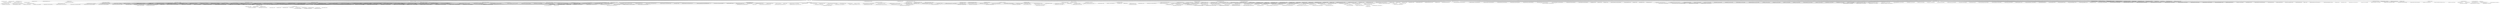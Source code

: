 digraph jitsi__jigasi {
	"org.jitsi:jigasi:jar:1.1-SNAPSHOT" -> "io.jsonwebtoken:jjwt-api:jar:0.11.5:compile" ; 
	"org.jitsi:jigasi:jar:1.1-SNAPSHOT" -> "io.jsonwebtoken:jjwt-impl:jar:0.11.5:runtime" ; 
	"org.jitsi:jigasi:jar:1.1-SNAPSHOT" -> "io.jsonwebtoken:jjwt-jackson:jar:0.11.5:runtime" ; 
	"org.jitsi:jigasi:jar:1.1-SNAPSHOT" -> "org.jxmpp:jxmpp-core:jar:1.0.3:compile" ; 
	"org.jitsi:jigasi:jar:1.1-SNAPSHOT" -> "org.jxmpp:jxmpp-jid:jar:1.0.3:compile" ; 
	"org.jitsi:jigasi:jar:1.1-SNAPSHOT" -> "com.google.guava:guava:jar:32.0.0-jre:compile" ; 
	"org.jitsi:jigasi:jar:1.1-SNAPSHOT" -> "com.google.cloud:google-cloud-speech:jar:2.2.15:compile" ; 
	"org.jitsi:jigasi:jar:1.1-SNAPSHOT" -> "com.google.cloud:google-cloud-translate:jar:2.1.13:compile" ; 
	"org.jitsi:jigasi:jar:1.1-SNAPSHOT" -> "org.igniterealtime.smack:smack-extensions:jar:4.4.8-jitsi-4:compile" ; 
	"org.jitsi:jigasi:jar:1.1-SNAPSHOT" -> "org.igniterealtime.smack:smack-bosh:jar:4.4.8-jitsi-4:compile" ; 
	"org.jitsi:jigasi:jar:1.1-SNAPSHOT" -> "org.igniterealtime.jbosh:jbosh:jar:0.9.2:compile" ; 
	"org.jitsi:jigasi:jar:1.1-SNAPSHOT" -> "org.igniterealtime.smack:smack-tcp:jar:4.4.8-jitsi-4:compile" ; 
	"org.jitsi:jigasi:jar:1.1-SNAPSHOT" -> "org.gagravarr:vorbis-java-core:jar:0.8:compile" ; 
	"org.jitsi:jigasi:jar:1.1-SNAPSHOT" -> "org.eclipse.jetty.websocket:websocket-jetty-client:jar:11.0.21:compile" ; 
	"org.jitsi:jigasi:jar:1.1-SNAPSHOT" -> "org.eclipse.jetty:jetty-util:jar:11.0.21:compile" ; 
	"org.jitsi:jigasi:jar:1.1-SNAPSHOT" -> "com.fasterxml.uuid:java-uuid-generator:jar:4.1.0:compile" ; 
	"org.jitsi:jigasi:jar:1.1-SNAPSHOT" -> "org.jitsi:jicoco-jetty:jar:1.1-159-gf9c2712:compile" ; 
	"org.jitsi:jigasi:jar:1.1-SNAPSHOT" -> "org.jitsi:jicoco-mucclient:jar:1.1-159-gf9c2712:compile" ; 
	"org.jitsi:jigasi:jar:1.1-SNAPSHOT" -> "org.jitsi:jitsi-android-osgi:jar:2.0-1-g81dca45:compile" ; 
	"org.jitsi:jigasi:jar:1.1-SNAPSHOT" -> "org.jitsi.desktop:jitsi-configuration:jar:2.14.3eeeb0c7e:compile" ; 
	"org.jitsi:jigasi:jar:1.1-SNAPSHOT" -> "org.jitsi.desktop:jitsi-contactlist:jar:2.14.3eeeb0c7e:compile" ; 
	"org.jitsi:jigasi:jar:1.1-SNAPSHOT" -> "org.jitsi.desktop:jitsi-muc:jar:2.14.3eeeb0c7e:compile" ; 
	"org.jitsi:jigasi:jar:1.1-SNAPSHOT" -> "org.jitsi.desktop:jitsi-neomedia:jar:2.14.3eeeb0c7e:compile" ; 
	"org.jitsi:jigasi:jar:1.1-SNAPSHOT" -> "org.jitsi.desktop:service-protocol:jar:2.14.3eeeb0c7e:compile" ; 
	"org.jitsi:jigasi:jar:1.1-SNAPSHOT" -> "org.jitsi.desktop:jitsi-protocol-jabber:jar:2.14.3eeeb0c7e:compile" ; 
	"org.jitsi:jigasi:jar:1.1-SNAPSHOT" -> "org.jitsi.desktop:service-protocol-media:jar:2.14.3eeeb0c7e:compile" ; 
	"org.jitsi:jigasi:jar:1.1-SNAPSHOT" -> "org.jitsi.desktop:service-resourcemanager:jar:2.14.3eeeb0c7e:compile" ; 
	"org.jitsi:jigasi:jar:1.1-SNAPSHOT" -> "org.jitsi.desktop:jitsi-defaultresourcepack:jar:2.14.3eeeb0c7e:compile" ; 
	"org.jitsi:jigasi:jar:1.1-SNAPSHOT" -> "org.jitsi.desktop:service-ui-service:jar:2.14.3eeeb0c7e:compile" ; 
	"org.jitsi:jigasi:jar:1.1-SNAPSHOT" -> "org.jitsi.desktop:jitsi-util:jar:2.14.3eeeb0c7e:compile" ; 
	"org.jitsi:jigasi:jar:1.1-SNAPSHOT" -> "org.jitsi:jitsi-utils:jar:1.0-130-g1473517:compile" ; 
	"org.jitsi:jigasi:jar:1.1-SNAPSHOT" -> "org.jitsi:libjitsi:jar:1.1-34-gb93ce2ee:compile" ; 
	"org.jitsi:jigasi:jar:1.1-SNAPSHOT" -> "org.jitsi:fmj:jar:1.0.2-jitsi:compile" ; 
	"org.jitsi:jigasi:jar:1.1-SNAPSHOT" -> "org.jitsi:ice4j:jar:3.0-72-g824cd4b:compile" ; 
	"org.jitsi:jigasi:jar:1.1-SNAPSHOT" -> "org.opentelecoms.sip:sip-api-1.2:jar:1.2:compile" ; 
	"org.jitsi:jigasi:jar:1.1-SNAPSHOT" -> "org.opentelecoms.sdp:java-sdp-nist-bridge:jar:1.2:compile" ; 
	"org.jitsi:jigasi:jar:1.1-SNAPSHOT" -> "org.jitsi:jain-sip-ri-ossonly:jar:1.2.279-jitsi-oss1:compile" ; 
	"org.jitsi:jigasi:jar:1.1-SNAPSHOT" -> "org.jitsi.desktop:jitsi-protocol-sip:jar:2.14.3eeeb0c7e:compile" ; 
	"org.jitsi:jigasi:jar:1.1-SNAPSHOT" -> "org.jitsi.desktop:jitsi-packetlogging:jar:2.14.3eeeb0c7e:compile" ; 
	"org.jitsi:jigasi:jar:1.1-SNAPSHOT" -> "rusv:agafua-syslog:jar:0.4:runtime" ; 
	"org.jitsi:jigasi:jar:1.1-SNAPSHOT" -> "io.sentry:sentry:jar:5.3.0:runtime" ; 
	"org.jitsi:jigasi:jar:1.1-SNAPSHOT" -> "javax.servlet:javax.servlet-api:jar:4.0.1:compile" ; 
	"org.jitsi:jigasi:jar:1.1-SNAPSHOT" -> "org.apache.commons:commons-lang3:jar:3.12.0:compile" ; 
	"org.jitsi:jigasi:jar:1.1-SNAPSHOT" -> "org.jitsi.desktop:jitsi-hid:jar:2.14.3eeeb0c7e:runtime" ; 
	"org.jitsi:jigasi:jar:1.1-SNAPSHOT" -> "org.jitsi.desktop:service-certificate:jar:2.14.3eeeb0c7e:compile" ; 
	"org.jitsi:jigasi:jar:1.1-SNAPSHOT" -> "org.jitsi.desktop:service-credentialsstorage:jar:2.14.3eeeb0c7e:compile" ; 
	"org.jitsi:jigasi:jar:1.1-SNAPSHOT" -> "org.jitsi.desktop:jitsi-dns:jar:2.14.3eeeb0c7e:compile" ; 
	"org.jitsi:jigasi:jar:1.1-SNAPSHOT" -> "org.jitsi.desktop:jitsi-desktoputil:jar:2.14.3eeeb0c7e:compile" ; 
	"org.jitsi:jigasi:jar:1.1-SNAPSHOT" -> "org.jitsi.desktop:service-dnsservice:jar:2.14.3eeeb0c7e:compile" ; 
	"org.jitsi:jigasi:jar:1.1-SNAPSHOT" -> "org.jitsi.desktop:service-globaldisplaydetails:jar:2.14.3eeeb0c7e:compile" ; 
	"org.jitsi:jigasi:jar:1.1-SNAPSHOT" -> "org.jitsi.desktop:service-netaddr:jar:2.14.3eeeb0c7e:compile" ; 
	"org.jitsi:jigasi:jar:1.1-SNAPSHOT" -> "org.jitsi.desktop:service-notification-service:jar:2.14.3eeeb0c7e:compile" ; 
	"org.jitsi:jigasi:jar:1.1-SNAPSHOT" -> "org.jitsi.desktop:jitsi-reconnect:jar:2.14.3eeeb0c7e:compile" ; 
	"org.jitsi:jigasi:jar:1.1-SNAPSHOT" -> "org.jitsi.desktop:service-sysactivity:jar:2.14.3eeeb0c7e:compile" ; 
	"org.jitsi:jigasi:jar:1.1-SNAPSHOT" -> "org.jitsi.desktop:service-systray-service:jar:2.14.3eeeb0c7e:compile" ; 
	"org.jitsi:jigasi:jar:1.1-SNAPSHOT" -> "org.jitsi.desktop:jitsi-phonenumbers:jar:2.14.3eeeb0c7e:compile" ; 
	"org.jitsi:jigasi:jar:1.1-SNAPSHOT" -> "org.jitsi:jitsi-webrtcvadwrapper:jar:1.0-SNAPSHOT:compile" ; 
	"org.jitsi:jigasi:jar:1.1-SNAPSHOT" -> "org.apache.commons:commons-collections4:jar:4.4:compile" ; 
	"org.jitsi:jigasi:jar:1.1-SNAPSHOT" -> "org.jitsi:jitsi-xmpp-extensions:jar:1.0-95-ge113e35:compile" ; 
	"org.jitsi:jigasi:jar:1.1-SNAPSHOT" -> "org.slf4j:slf4j-api:jar:1.7.36:compile" ; 
	"org.jitsi:jigasi:jar:1.1-SNAPSHOT" -> "org.slf4j:slf4j-jdk14:jar:1.7.36:runtime" ; 
	"org.jitsi:jigasi:jar:1.1-SNAPSHOT" -> "org.junit.jupiter:junit-jupiter-api:jar:5.8.2:test" ; 
	"org.jitsi:jigasi:jar:1.1-SNAPSHOT" -> "org.junit.jupiter:junit-jupiter-engine:jar:5.8.2:test" ; 
	"org.jitsi:jigasi:jar:1.1-SNAPSHOT" -> "xmlunit:xmlunit:jar:1.6:test" ; 
	"org.jitsi:jigasi:jar:1.1-SNAPSHOT" -> "org.jitsi:jicoco-metrics:jar:1.1-159-gf9c2712:compile" ; 
	"org.jitsi:jigasi:jar:1.1-SNAPSHOT" -> "com.oracle.oci.sdk:oci-java-sdk-shaded-full:jar:3.45.0:compile" ; 
	"org.jitsi:jigasi:jar:1.1-SNAPSHOT" -> "com.oracle.oci.sdk:oci-java-sdk-aispeech:jar:3.45.0:compile" ; 
	"io.jsonwebtoken:jjwt-impl:jar:0.11.5:runtime" -> "(io.jsonwebtoken:jjwt-api:jar:0.11.5:runtime - omitted for duplicate)" ; 
	"io.jsonwebtoken:jjwt-jackson:jar:0.11.5:runtime" -> "(io.jsonwebtoken:jjwt-api:jar:0.11.5:runtime - omitted for duplicate)" ; 
	"io.jsonwebtoken:jjwt-jackson:jar:0.11.5:runtime" -> "com.fasterxml.jackson.core:jackson-databind:jar:2.12.6.1:compile" ; 
	"com.fasterxml.jackson.core:jackson-databind:jar:2.12.6.1:compile" -> "com.fasterxml.jackson.core:jackson-annotations:jar:2.12.6:compile" ; 
	"com.fasterxml.jackson.core:jackson-databind:jar:2.12.6.1:compile" -> "(com.fasterxml.jackson.core:jackson-core:jar:2.12.6:compile - omitted for conflict with 2.13.2)" ; 
	"org.jxmpp:jxmpp-core:jar:1.0.3:compile" -> "org.jxmpp:jxmpp-util-cache:jar:1.0.3:compile" ; 
	"org.jxmpp:jxmpp-jid:jar:1.0.3:compile" -> "(org.jxmpp:jxmpp-core:jar:1.0.3:compile - omitted for duplicate)" ; 
	"org.jxmpp:jxmpp-jid:jar:1.0.3:compile" -> "(org.jxmpp:jxmpp-util-cache:jar:1.0.3:compile - omitted for duplicate)" ; 
	"com.google.guava:guava:jar:32.0.0-jre:compile" -> "com.google.guava:failureaccess:jar:1.0.1:compile" ; 
	"com.google.guava:guava:jar:32.0.0-jre:compile" -> "com.google.guava:listenablefuture:jar:9999.0-empty-to-avoid-conflict-with-guava:compile" ; 
	"com.google.guava:guava:jar:32.0.0-jre:compile" -> "com.google.code.findbugs:jsr305:jar:3.0.2:compile" ; 
	"com.google.guava:guava:jar:32.0.0-jre:compile" -> "org.checkerframework:checker-qual:jar:3.33.0:compile" ; 
	"com.google.guava:guava:jar:32.0.0-jre:compile" -> "com.google.errorprone:error_prone_annotations:jar:2.18.0:compile" ; 
	"com.google.guava:guava:jar:32.0.0-jre:compile" -> "com.google.j2objc:j2objc-annotations:jar:2.8:compile" ; 
	"com.google.cloud:google-cloud-speech:jar:2.2.15:compile" -> "com.google.api.grpc:proto-google-cloud-speech-v1p1beta1:jar:0.86.15:compile" ; 
	"com.google.cloud:google-cloud-speech:jar:2.2.15:compile" -> "com.google.api.grpc:proto-google-cloud-speech-v1beta1:jar:0.86.15:compile" ; 
	"com.google.cloud:google-cloud-speech:jar:2.2.15:compile" -> "com.google.api.grpc:proto-google-cloud-speech-v1:jar:2.2.15:compile" ; 
	"com.google.cloud:google-cloud-speech:jar:2.2.15:compile" -> "com.google.api:api-common:jar:2.1.5:compile" ; 
	"com.google.cloud:google-cloud-speech:jar:2.2.15:compile" -> "javax.annotation:javax.annotation-api:jar:1.3.2:compile" ; 
	"com.google.cloud:google-cloud-speech:jar:2.2.15:compile" -> "com.google.auto.value:auto-value-annotations:jar:1.9:compile (scope not updated to compile)" ; 
	"com.google.cloud:google-cloud-speech:jar:2.2.15:compile" -> "(com.google.guava:guava:jar:31.1-jre:compile - omitted for conflict with 32.0.0-jre)" ; 
	"com.google.cloud:google-cloud-speech:jar:2.2.15:compile" -> "(com.google.guava:failureaccess:jar:1.0.1:compile - omitted for duplicate)" ; 
	"com.google.cloud:google-cloud-speech:jar:2.2.15:compile" -> "(com.google.guava:listenablefuture:jar:9999.0-empty-to-avoid-conflict-with-guava:compile - omitted for duplicate)" ; 
	"com.google.cloud:google-cloud-speech:jar:2.2.15:compile" -> "(com.google.code.findbugs:jsr305:jar:3.0.2:compile - omitted for duplicate)" ; 
	"com.google.cloud:google-cloud-speech:jar:2.2.15:compile" -> "(org.checkerframework:checker-qual:jar:3.21.4:compile - omitted for conflict with 3.33.0)" ; 
	"com.google.cloud:google-cloud-speech:jar:2.2.15:compile" -> "(com.google.errorprone:error_prone_annotations:jar:2.13.1:compile - omitted for conflict with 2.18.0)" ; 
	"com.google.cloud:google-cloud-speech:jar:2.2.15:compile" -> "(com.google.j2objc:j2objc-annotations:jar:1.3:compile - omitted for conflict with 2.8)" ; 
	"com.google.cloud:google-cloud-speech:jar:2.2.15:compile" -> "io.grpc:grpc-api:jar:1.45.1:compile" ; 
	"com.google.cloud:google-cloud-speech:jar:2.2.15:compile" -> "io.grpc:grpc-context:jar:1.45.1:compile" ; 
	"com.google.cloud:google-cloud-speech:jar:2.2.15:compile" -> "io.grpc:grpc-stub:jar:1.45.1:compile" ; 
	"com.google.cloud:google-cloud-speech:jar:2.2.15:compile" -> "io.grpc:grpc-protobuf:jar:1.45.1:compile" ; 
	"com.google.cloud:google-cloud-speech:jar:2.2.15:compile" -> "io.grpc:grpc-protobuf-lite:jar:1.45.1:compile" ; 
	"com.google.cloud:google-cloud-speech:jar:2.2.15:compile" -> "com.google.protobuf:protobuf-java:jar:3.19.4:compile" ; 
	"com.google.cloud:google-cloud-speech:jar:2.2.15:compile" -> "com.google.api.grpc:proto-google-common-protos:jar:2.8.3:compile" ; 
	"com.google.cloud:google-cloud-speech:jar:2.2.15:compile" -> "com.google.api:gax:jar:2.16.0:compile" ; 
	"com.google.cloud:google-cloud-speech:jar:2.2.15:compile" -> "com.google.auth:google-auth-library-credentials:jar:1.6.0:compile" ; 
	"com.google.cloud:google-cloud-speech:jar:2.2.15:compile" -> "com.google.auth:google-auth-library-oauth2-http:jar:1.6.0:compile (scope not updated to compile)" ; 
	"com.google.cloud:google-cloud-speech:jar:2.2.15:compile" -> "com.google.http-client:google-http-client:jar:1.41.7:compile (scope not updated to compile)" ; 
	"com.google.cloud:google-cloud-speech:jar:2.2.15:compile" -> "org.apache.httpcomponents:httpclient:jar:4.5.13:compile (scope not updated to compile)" ; 
	"com.google.cloud:google-cloud-speech:jar:2.2.15:compile" -> "commons-logging:commons-logging:jar:1.2:compile (scope not updated to compile)" ; 
	"com.google.cloud:google-cloud-speech:jar:2.2.15:compile" -> "commons-codec:commons-codec:jar:1.15:compile (scope not updated to compile)" ; 
	"com.google.cloud:google-cloud-speech:jar:2.2.15:compile" -> "org.apache.httpcomponents:httpcore:jar:4.4.15:compile (scope not updated to compile)" ; 
	"com.google.cloud:google-cloud-speech:jar:2.2.15:compile" -> "io.opencensus:opencensus-contrib-http-util:jar:0.31.0:compile (scope not updated to compile)" ; 
	"com.google.cloud:google-cloud-speech:jar:2.2.15:compile" -> "com.google.http-client:google-http-client-gson:jar:1.41.7:compile (scope not updated to compile)" ; 
	"com.google.cloud:google-cloud-speech:jar:2.2.15:compile" -> "com.google.code.gson:gson:jar:2.9.0:compile (scope not updated to compile)" ; 
	"com.google.cloud:google-cloud-speech:jar:2.2.15:compile" -> "io.opencensus:opencensus-api:jar:0.31.0:compile (scope not updated to compile)" ; 
	"com.google.cloud:google-cloud-speech:jar:2.2.15:compile" -> "com.google.api:gax-grpc:jar:2.16.0:compile" ; 
	"com.google.cloud:google-cloud-speech:jar:2.2.15:compile" -> "io.grpc:grpc-alts:jar:1.45.1:runtime" ; 
	"com.google.cloud:google-cloud-speech:jar:2.2.15:compile" -> "io.grpc:grpc-grpclb:jar:1.45.1:runtime" ; 
	"com.google.cloud:google-cloud-speech:jar:2.2.15:compile" -> "com.google.protobuf:protobuf-java-util:jar:3.19.4:compile (scope not updated to compile)" ; 
	"com.google.cloud:google-cloud-speech:jar:2.2.15:compile" -> "org.conscrypt:conscrypt-openjdk-uber:jar:2.5.1:runtime" ; 
	"com.google.cloud:google-cloud-speech:jar:2.2.15:compile" -> "io.grpc:grpc-auth:jar:1.45.1:runtime" ; 
	"com.google.cloud:google-cloud-speech:jar:2.2.15:compile" -> "io.grpc:grpc-netty-shaded:jar:1.45.1:runtime" ; 
	"com.google.cloud:google-cloud-speech:jar:2.2.15:compile" -> "io.perfmark:perfmark-api:jar:0.23.0:runtime" ; 
	"com.google.cloud:google-cloud-speech:jar:2.2.15:compile" -> "io.grpc:grpc-core:jar:1.45.1:runtime" ; 
	"com.google.cloud:google-cloud-speech:jar:2.2.15:compile" -> "com.google.android:annotations:jar:4.1.1.4:runtime" ; 
	"com.google.cloud:google-cloud-speech:jar:2.2.15:compile" -> "org.codehaus.mojo:animal-sniffer-annotations:jar:1.21:runtime" ; 
	"com.google.cloud:google-cloud-speech:jar:2.2.15:compile" -> "io.grpc:grpc-googleapis:jar:1.45.1:runtime" ; 
	"com.google.cloud:google-cloud-speech:jar:2.2.15:compile" -> "io.grpc:grpc-xds:jar:1.45.1:runtime" ; 
	"com.google.cloud:google-cloud-speech:jar:2.2.15:compile" -> "io.grpc:grpc-services:jar:1.45.1:runtime" ; 
	"com.google.cloud:google-cloud-speech:jar:2.2.15:compile" -> "com.google.re2j:re2j:jar:1.5:runtime" ; 
	"com.google.cloud:google-cloud-speech:jar:2.2.15:compile" -> "io.opencensus:opencensus-proto:jar:0.2.0:runtime" ; 
	"com.google.cloud:google-cloud-speech:jar:2.2.15:compile" -> "org.threeten:threetenbp:jar:1.6.0:compile" ; 
	"com.google.api.grpc:proto-google-cloud-speech-v1p1beta1:jar:0.86.15:compile" -> "(com.google.guava:failureaccess:jar:1.0.1:compile - omitted for duplicate)" ; 
	"com.google.api.grpc:proto-google-cloud-speech-v1p1beta1:jar:0.86.15:compile" -> "(com.google.guava:listenablefuture:jar:9999.0-empty-to-avoid-conflict-with-guava:compile - omitted for duplicate)" ; 
	"com.google.api.grpc:proto-google-cloud-speech-v1p1beta1:jar:0.86.15:compile" -> "(com.google.code.findbugs:jsr305:jar:3.0.2:compile - omitted for duplicate)" ; 
	"com.google.api.grpc:proto-google-cloud-speech-v1p1beta1:jar:0.86.15:compile" -> "(org.checkerframework:checker-qual:jar:3.21.4:compile - omitted for conflict with 3.33.0)" ; 
	"com.google.api.grpc:proto-google-cloud-speech-v1p1beta1:jar:0.86.15:compile" -> "(com.google.errorprone:error_prone_annotations:jar:2.13.1:compile - omitted for conflict with 2.18.0)" ; 
	"com.google.api.grpc:proto-google-cloud-speech-v1p1beta1:jar:0.86.15:compile" -> "(com.google.j2objc:j2objc-annotations:jar:1.3:compile - omitted for conflict with 2.8)" ; 
	"com.google.api.grpc:proto-google-cloud-speech-v1p1beta1:jar:0.86.15:compile" -> "(javax.annotation:javax.annotation-api:jar:1.3.2:compile - omitted for duplicate)" ; 
	"com.google.api.grpc:proto-google-cloud-speech-v1p1beta1:jar:0.86.15:compile" -> "(com.google.auto.value:auto-value-annotations:jar:1.9:runtime - omitted for duplicate)" ; 
	"com.google.cloud:google-cloud-translate:jar:2.1.13:compile" -> "(io.grpc:grpc-api:jar:1.45.1:compile - omitted for duplicate)" ; 
	"com.google.cloud:google-cloud-translate:jar:2.1.13:compile" -> "(io.grpc:grpc-context:jar:1.45.1:compile - omitted for duplicate)" ; 
	"com.google.cloud:google-cloud-translate:jar:2.1.13:compile" -> "(com.google.code.findbugs:jsr305:jar:3.0.2:compile - omitted for duplicate)" ; 
	"com.google.cloud:google-cloud-translate:jar:2.1.13:compile" -> "(com.google.errorprone:error_prone_annotations:jar:2.13.0:compile - omitted for conflict with 2.18.0)" ; 
	"com.google.cloud:google-cloud-translate:jar:2.1.13:compile" -> "(io.grpc:grpc-stub:jar:1.45.1:compile - omitted for duplicate)" ; 
	"com.google.cloud:google-cloud-translate:jar:2.1.13:compile" -> "(io.grpc:grpc-protobuf:jar:1.45.1:compile - omitted for duplicate)" ; 
	"com.google.cloud:google-cloud-translate:jar:2.1.13:compile" -> "(io.grpc:grpc-protobuf-lite:jar:1.45.1:compile - omitted for duplicate)" ; 
	"com.google.cloud:google-cloud-translate:jar:2.1.13:compile" -> "(com.google.api:api-common:jar:2.1.5:compile - omitted for duplicate)" ; 
	"com.google.cloud:google-cloud-translate:jar:2.1.13:compile" -> "(javax.annotation:javax.annotation-api:jar:1.3.2:compile - omitted for duplicate)" ; 
	"com.google.cloud:google-cloud-translate:jar:2.1.13:compile" -> "(com.google.protobuf:protobuf-java:jar:3.19.4:compile - omitted for duplicate)" ; 
	"com.google.cloud:google-cloud-translate:jar:2.1.13:compile" -> "(com.google.api.grpc:proto-google-common-protos:jar:2.8.3:compile - omitted for duplicate)" ; 
	"com.google.cloud:google-cloud-translate:jar:2.1.13:compile" -> "com.google.api.grpc:proto-google-cloud-translate-v3beta1:jar:0.83.13:compile" ; 
	"com.google.cloud:google-cloud-translate:jar:2.1.13:compile" -> "com.google.api.grpc:proto-google-cloud-translate-v3:jar:2.1.13:compile" ; 
	"com.google.cloud:google-cloud-translate:jar:2.1.13:compile" -> "(com.google.guava:guava:jar:31.1-jre:compile - omitted for conflict with 32.0.0-jre)" ; 
	"com.google.cloud:google-cloud-translate:jar:2.1.13:compile" -> "(com.google.guava:failureaccess:jar:1.0.1:compile - omitted for duplicate)" ; 
	"com.google.cloud:google-cloud-translate:jar:2.1.13:compile" -> "(com.google.guava:listenablefuture:jar:9999.0-empty-to-avoid-conflict-with-guava:compile - omitted for duplicate)" ; 
	"com.google.cloud:google-cloud-translate:jar:2.1.13:compile" -> "(org.checkerframework:checker-qual:jar:3.21.4:compile - omitted for conflict with 3.33.0)" ; 
	"com.google.cloud:google-cloud-translate:jar:2.1.13:compile" -> "(com.google.j2objc:j2objc-annotations:jar:1.3:compile - omitted for conflict with 2.8)" ; 
	"com.google.cloud:google-cloud-translate:jar:2.1.13:compile" -> "(com.google.api:gax:jar:2.16.0:compile - omitted for duplicate)" ; 
	"com.google.cloud:google-cloud-translate:jar:2.1.13:compile" -> "(com.google.api:gax-grpc:jar:2.16.0:compile - omitted for duplicate)" ; 
	"com.google.cloud:google-cloud-translate:jar:2.1.13:compile" -> "(io.grpc:grpc-alts:jar:1.45.1:runtime - omitted for duplicate)" ; 
	"com.google.cloud:google-cloud-translate:jar:2.1.13:compile" -> "(io.grpc:grpc-grpclb:jar:1.45.1:runtime - omitted for duplicate)" ; 
	"com.google.cloud:google-cloud-translate:jar:2.1.13:compile" -> "(org.conscrypt:conscrypt-openjdk-uber:jar:2.5.1:runtime - omitted for duplicate)" ; 
	"com.google.cloud:google-cloud-translate:jar:2.1.13:compile" -> "(io.grpc:grpc-auth:jar:1.45.1:runtime - omitted for duplicate)" ; 
	"com.google.cloud:google-cloud-translate:jar:2.1.13:compile" -> "(io.grpc:grpc-netty-shaded:jar:1.45.1:runtime - omitted for duplicate)" ; 
	"com.google.cloud:google-cloud-translate:jar:2.1.13:compile" -> "(io.perfmark:perfmark-api:jar:0.23.0:runtime - omitted for duplicate)" ; 
	"com.google.cloud:google-cloud-translate:jar:2.1.13:compile" -> "(io.grpc:grpc-core:jar:1.45.1:runtime - omitted for duplicate)" ; 
	"com.google.cloud:google-cloud-translate:jar:2.1.13:compile" -> "(com.google.android:annotations:jar:4.1.1.4:runtime - omitted for duplicate)" ; 
	"com.google.cloud:google-cloud-translate:jar:2.1.13:compile" -> "(org.codehaus.mojo:animal-sniffer-annotations:jar:1.21:runtime - omitted for duplicate)" ; 
	"com.google.cloud:google-cloud-translate:jar:2.1.13:compile" -> "(io.grpc:grpc-googleapis:jar:1.45.1:runtime - omitted for duplicate)" ; 
	"com.google.cloud:google-cloud-translate:jar:2.1.13:compile" -> "(io.grpc:grpc-xds:jar:1.45.1:runtime - omitted for duplicate)" ; 
	"com.google.cloud:google-cloud-translate:jar:2.1.13:compile" -> "(io.grpc:grpc-services:jar:1.45.1:runtime - omitted for duplicate)" ; 
	"com.google.cloud:google-cloud-translate:jar:2.1.13:compile" -> "(com.google.re2j:re2j:jar:1.5:runtime - omitted for duplicate)" ; 
	"com.google.cloud:google-cloud-translate:jar:2.1.13:compile" -> "(io.opencensus:opencensus-proto:jar:0.2.0:runtime - omitted for duplicate)" ; 
	"com.google.cloud:google-cloud-translate:jar:2.1.13:compile" -> "(org.threeten:threetenbp:jar:1.6.0:compile - omitted for duplicate)" ; 
	"com.google.cloud:google-cloud-translate:jar:2.1.13:compile" -> "com.google.cloud:google-cloud-core:jar:2.6.0:compile" ; 
	"com.google.cloud:google-cloud-translate:jar:2.1.13:compile" -> "(com.google.auto.value:auto-value-annotations:jar:1.9:compile - omitted for duplicate)" ; 
	"com.google.cloud:google-cloud-translate:jar:2.1.13:compile" -> "(com.google.protobuf:protobuf-java-util:jar:3.19.4:compile - omitted for duplicate)" ; 
	"com.google.cloud:google-cloud-translate:jar:2.1.13:compile" -> "(com.google.code.gson:gson:jar:2.9.0:compile - omitted for duplicate)" ; 
	"com.google.cloud:google-cloud-translate:jar:2.1.13:compile" -> "com.google.api.grpc:proto-google-iam-v1:jar:1.3.1:compile" ; 
	"com.google.cloud:google-cloud-translate:jar:2.1.13:compile" -> "(com.google.http-client:google-http-client-gson:jar:1.41.7:compile - omitted for duplicate)" ; 
	"com.google.cloud:google-cloud-translate:jar:2.1.13:compile" -> "com.google.cloud:google-cloud-core-http:jar:2.6.0:compile" ; 
	"com.google.cloud:google-cloud-translate:jar:2.1.13:compile" -> "com.google.api-client:google-api-client:jar:1.34.0:compile" ; 
	"com.google.cloud:google-cloud-translate:jar:2.1.13:compile" -> "com.google.oauth-client:google-oauth-client:jar:1.33.3:compile" ; 
	"com.google.cloud:google-cloud-translate:jar:2.1.13:compile" -> "com.google.http-client:google-http-client-apache-v2:jar:1.41.7:compile" ; 
	"com.google.cloud:google-cloud-translate:jar:2.1.13:compile" -> "com.google.http-client:google-http-client-appengine:jar:1.41.7:compile" ; 
	"com.google.cloud:google-cloud-translate:jar:2.1.13:compile" -> "com.google.api:gax-httpjson:jar:0.101.0:compile" ; 
	"com.google.cloud:google-cloud-translate:jar:2.1.13:compile" -> "(io.opencensus:opencensus-api:jar:0.31.0:compile - omitted for duplicate)" ; 
	"com.google.cloud:google-cloud-translate:jar:2.1.13:compile" -> "(io.opencensus:opencensus-contrib-http-util:jar:0.31.0:compile - omitted for duplicate)" ; 
	"com.google.cloud:google-cloud-translate:jar:2.1.13:compile" -> "com.google.apis:google-api-services-translate:jar:v2-rev20170525-1.32.1:compile" ; 
	"com.google.cloud:google-cloud-translate:jar:2.1.13:compile" -> "(com.google.auth:google-auth-library-credentials:jar:1.6.0:compile - omitted for duplicate)" ; 
	"com.google.cloud:google-cloud-translate:jar:2.1.13:compile" -> "(com.google.auth:google-auth-library-oauth2-http:jar:1.6.0:compile - omitted for duplicate)" ; 
	"com.google.cloud:google-cloud-translate:jar:2.1.13:compile" -> "(com.google.http-client:google-http-client:jar:1.41.7:compile - omitted for duplicate)" ; 
	"com.google.cloud:google-cloud-translate:jar:2.1.13:compile" -> "(org.apache.httpcomponents:httpclient:jar:4.5.13:compile - omitted for duplicate)" ; 
	"com.google.cloud:google-cloud-translate:jar:2.1.13:compile" -> "(commons-logging:commons-logging:jar:1.2:compile - omitted for duplicate)" ; 
	"com.google.cloud:google-cloud-translate:jar:2.1.13:compile" -> "(commons-codec:commons-codec:jar:1.15:compile - omitted for duplicate)" ; 
	"com.google.cloud:google-cloud-translate:jar:2.1.13:compile" -> "(org.apache.httpcomponents:httpcore:jar:4.4.15:compile - omitted for duplicate)" ; 
	"com.google.cloud:google-cloud-translate:jar:2.1.13:compile" -> "com.google.http-client:google-http-client-jackson2:jar:1.41.7:compile" ; 
	"com.google.cloud:google-cloud-translate:jar:2.1.13:compile" -> "com.fasterxml.jackson.core:jackson-core:jar:2.13.2:compile" ; 
	"com.google.api.grpc:proto-google-cloud-translate-v3beta1:jar:0.83.13:compile" -> "(javax.annotation:javax.annotation-api:jar:1.3.2:compile - omitted for duplicate)" ; 
	"com.google.api.grpc:proto-google-cloud-translate-v3beta1:jar:0.83.13:compile" -> "(com.google.auto.value:auto-value-annotations:jar:1.9:runtime - omitted for duplicate)" ; 
	"com.google.api.grpc:proto-google-cloud-translate-v3beta1:jar:0.83.13:compile" -> "(com.google.guava:failureaccess:jar:1.0.1:compile - omitted for duplicate)" ; 
	"com.google.api.grpc:proto-google-cloud-translate-v3beta1:jar:0.83.13:compile" -> "(com.google.guava:listenablefuture:jar:9999.0-empty-to-avoid-conflict-with-guava:compile - omitted for duplicate)" ; 
	"com.google.api.grpc:proto-google-cloud-translate-v3beta1:jar:0.83.13:compile" -> "(com.google.code.findbugs:jsr305:jar:3.0.2:compile - omitted for duplicate)" ; 
	"com.google.api.grpc:proto-google-cloud-translate-v3beta1:jar:0.83.13:compile" -> "(org.checkerframework:checker-qual:jar:3.21.4:compile - omitted for conflict with 3.33.0)" ; 
	"com.google.api.grpc:proto-google-cloud-translate-v3beta1:jar:0.83.13:compile" -> "(com.google.errorprone:error_prone_annotations:jar:2.13.0:compile - omitted for conflict with 2.18.0)" ; 
	"com.google.api.grpc:proto-google-cloud-translate-v3beta1:jar:0.83.13:compile" -> "(com.google.j2objc:j2objc-annotations:jar:1.3:compile - omitted for conflict with 2.8)" ; 
	"com.google.api.grpc:proto-google-cloud-translate-v3:jar:2.1.13:compile" -> "(javax.annotation:javax.annotation-api:jar:1.3.2:compile - omitted for duplicate)" ; 
	"com.google.api.grpc:proto-google-cloud-translate-v3:jar:2.1.13:compile" -> "(com.google.auto.value:auto-value-annotations:jar:1.9:runtime - omitted for duplicate)" ; 
	"com.google.api.grpc:proto-google-cloud-translate-v3:jar:2.1.13:compile" -> "(com.google.guava:failureaccess:jar:1.0.1:compile - omitted for duplicate)" ; 
	"com.google.api.grpc:proto-google-cloud-translate-v3:jar:2.1.13:compile" -> "(com.google.guava:listenablefuture:jar:9999.0-empty-to-avoid-conflict-with-guava:compile - omitted for duplicate)" ; 
	"com.google.api.grpc:proto-google-cloud-translate-v3:jar:2.1.13:compile" -> "(com.google.code.findbugs:jsr305:jar:3.0.2:compile - omitted for duplicate)" ; 
	"com.google.api.grpc:proto-google-cloud-translate-v3:jar:2.1.13:compile" -> "(org.checkerframework:checker-qual:jar:3.21.4:compile - omitted for conflict with 3.33.0)" ; 
	"com.google.api.grpc:proto-google-cloud-translate-v3:jar:2.1.13:compile" -> "(com.google.errorprone:error_prone_annotations:jar:2.13.0:compile - omitted for conflict with 2.18.0)" ; 
	"com.google.api.grpc:proto-google-cloud-translate-v3:jar:2.1.13:compile" -> "(com.google.j2objc:j2objc-annotations:jar:1.3:compile - omitted for conflict with 2.8)" ; 
	"org.igniterealtime.smack:smack-extensions:jar:4.4.8-jitsi-4:compile" -> "org.igniterealtime.smack:smack-im:jar:4.4.8-jitsi-4:compile" ; 
	"org.igniterealtime.smack:smack-im:jar:4.4.8-jitsi-4:compile" -> "(org.igniterealtime.smack:smack-core:jar:4.4.8-jitsi-4:compile - omitted for duplicate)" ; 
	"org.igniterealtime.smack:smack-bosh:jar:4.4.8-jitsi-4:compile" -> "org.igniterealtime.smack:smack-core:jar:4.4.8-jitsi-4:compile" ; 
	"org.igniterealtime.smack:smack-bosh:jar:4.4.8-jitsi-4:compile" -> "(org.igniterealtime.jbosh:jbosh:jar:0.9.2:compile - omitted for duplicate)" ; 
	"org.igniterealtime.smack:smack-core:jar:4.4.8-jitsi-4:compile" -> "org.igniterealtime.smack:smack-xmlparser:jar:4.4.8-jitsi-4:compile" ; 
	"org.igniterealtime.smack:smack-core:jar:4.4.8-jitsi-4:compile" -> "(org.jxmpp:jxmpp-core:jar:1.0.3:compile - omitted for duplicate)" ; 
	"org.igniterealtime.smack:smack-core:jar:4.4.8-jitsi-4:compile" -> "(org.jxmpp:jxmpp-jid:jar:1.0.3:compile - omitted for duplicate)" ; 
	"org.igniterealtime.smack:smack-core:jar:4.4.8-jitsi-4:compile" -> "(org.minidns:minidns-core:jar:1.0.4:compile - omitted for duplicate)" ; 
	"org.igniterealtime.jbosh:jbosh:jar:0.9.2:compile" -> "xpp3:xpp3:jar:1.1.4c:compile" ; 
	"org.igniterealtime.jbosh:jbosh:jar:0.9.2:compile" -> "(org.apache.httpcomponents:httpclient:jar:4.3.3:compile - omitted for conflict with 4.5.13)" ; 
	"org.igniterealtime.smack:smack-tcp:jar:4.4.8-jitsi-4:compile" -> "org.igniterealtime.smack:smack-streammanagement:jar:4.4.8-jitsi-4:compile" ; 
	"org.eclipse.jetty.websocket:websocket-jetty-client:jar:11.0.21:compile" -> "org.eclipse.jetty:jetty-client:jar:11.0.21:compile" ; 
	"org.eclipse.jetty.websocket:websocket-jetty-client:jar:11.0.21:compile" -> "org.eclipse.jetty.websocket:websocket-core-client:jar:11.0.21:compile" ; 
	"org.eclipse.jetty.websocket:websocket-jetty-client:jar:11.0.21:compile" -> "org.eclipse.jetty.websocket:websocket-jetty-api:jar:11.0.21:compile" ; 
	"org.eclipse.jetty.websocket:websocket-jetty-client:jar:11.0.21:compile" -> "org.eclipse.jetty.websocket:websocket-jetty-common:jar:11.0.21:compile" ; 
	"org.eclipse.jetty.websocket:websocket-jetty-client:jar:11.0.21:compile" -> "(org.slf4j:slf4j-api:jar:2.0.9:compile - omitted for conflict with 1.7.36)" ; 
	"org.eclipse.jetty:jetty-client:jar:11.0.21:compile" -> "org.eclipse.jetty:jetty-alpn-client:jar:11.0.21:compile" ; 
	"org.eclipse.jetty:jetty-client:jar:11.0.21:compile" -> "org.eclipse.jetty:jetty-http:jar:11.0.21:compile" ; 
	"org.eclipse.jetty:jetty-client:jar:11.0.21:compile" -> "org.eclipse.jetty:jetty-io:jar:11.0.21:compile" ; 
	"org.eclipse.jetty:jetty-client:jar:11.0.21:compile" -> "(org.slf4j:slf4j-api:jar:2.0.9:compile - omitted for conflict with 1.7.36)" ; 
	"org.eclipse.jetty:jetty-alpn-client:jar:11.0.21:compile" -> "(org.eclipse.jetty:jetty-io:jar:11.0.21:compile - omitted for duplicate)" ; 
	"org.eclipse.jetty:jetty-alpn-client:jar:11.0.21:compile" -> "(org.slf4j:slf4j-api:jar:2.0.9:compile - omitted for conflict with 1.7.36)" ; 
	"org.eclipse.jetty:jetty-http:jar:11.0.21:compile" -> "(org.eclipse.jetty:jetty-io:jar:11.0.21:compile - omitted for duplicate)" ; 
	"org.eclipse.jetty:jetty-http:jar:11.0.21:compile" -> "(org.eclipse.jetty:jetty-util:jar:11.0.21:compile - omitted for duplicate)" ; 
	"org.eclipse.jetty:jetty-http:jar:11.0.21:compile" -> "(org.slf4j:slf4j-api:jar:2.0.9:compile - omitted for conflict with 1.7.36)" ; 
	"org.eclipse.jetty:jetty-io:jar:11.0.21:compile" -> "(org.eclipse.jetty:jetty-util:jar:11.0.21:compile - omitted for duplicate)" ; 
	"org.eclipse.jetty:jetty-io:jar:11.0.21:compile" -> "(org.slf4j:slf4j-api:jar:2.0.9:compile - omitted for conflict with 1.7.36)" ; 
	"org.eclipse.jetty.websocket:websocket-core-client:jar:11.0.21:compile" -> "(org.eclipse.jetty:jetty-client:jar:11.0.21:compile - omitted for duplicate)" ; 
	"org.eclipse.jetty.websocket:websocket-core-client:jar:11.0.21:compile" -> "org.eclipse.jetty.websocket:websocket-core-common:jar:11.0.21:compile" ; 
	"org.eclipse.jetty.websocket:websocket-core-common:jar:11.0.21:compile" -> "(org.eclipse.jetty:jetty-http:jar:11.0.21:compile - omitted for duplicate)" ; 
	"org.eclipse.jetty.websocket:websocket-core-common:jar:11.0.21:compile" -> "(org.eclipse.jetty:jetty-io:jar:11.0.21:compile - omitted for duplicate)" ; 
	"org.eclipse.jetty.websocket:websocket-core-common:jar:11.0.21:compile" -> "(org.slf4j:slf4j-api:jar:2.0.9:compile - omitted for conflict with 1.7.36)" ; 
	"org.eclipse.jetty.websocket:websocket-jetty-common:jar:11.0.21:compile" -> "(org.eclipse.jetty.websocket:websocket-core-common:jar:11.0.21:compile - omitted for duplicate)" ; 
	"org.eclipse.jetty.websocket:websocket-jetty-common:jar:11.0.21:compile" -> "(org.eclipse.jetty.websocket:websocket-jetty-api:jar:11.0.21:compile - omitted for duplicate)" ; 
	"org.eclipse.jetty:jetty-util:jar:11.0.21:compile" -> "(org.slf4j:slf4j-api:jar:2.0.9:compile - omitted for conflict with 1.7.36)" ; 
	"com.fasterxml.uuid:java-uuid-generator:jar:4.1.0:compile" -> "(org.slf4j:slf4j-api:jar:1.7.36:compile - omitted for duplicate)" ; 
	"org.jitsi:jicoco-jetty:jar:1.1-159-gf9c2712:compile" -> "org.jetbrains.kotlin:kotlin-stdlib-jdk8:jar:1.9.10:compile" ; 
	"org.jitsi:jicoco-jetty:jar:1.1-159-gf9c2712:compile" -> "org.eclipse.jetty:jetty-proxy:jar:11.0.21:compile" ; 
	"org.jitsi:jicoco-jetty:jar:1.1-159-gf9c2712:compile" -> "org.eclipse.jetty:jetty-server:jar:11.0.21:compile" ; 
	"org.jitsi:jicoco-jetty:jar:1.1-159-gf9c2712:compile" -> "org.eclipse.jetty:jetty-servlet:jar:11.0.21:compile" ; 
	"org.jitsi:jicoco-jetty:jar:1.1-159-gf9c2712:compile" -> "org.eclipse.jetty:jetty-servlets:jar:11.0.21:compile" ; 
	"org.jitsi:jicoco-jetty:jar:1.1-159-gf9c2712:compile" -> "(org.eclipse.jetty:jetty-util:jar:11.0.21:compile - omitted for duplicate)" ; 
	"org.jitsi:jicoco-jetty:jar:1.1-159-gf9c2712:compile" -> "org.xeustechnologies:jcl-core:jar:2.8:compile" ; 
	"org.jitsi:jicoco-jetty:jar:1.1-159-gf9c2712:compile" -> "org.glassfish.jersey.containers:jersey-container-jetty-http:jar:3.0.10:compile" ; 
	"org.jitsi:jicoco-jetty:jar:1.1-159-gf9c2712:compile" -> "org.glassfish.jersey.containers:jersey-container-servlet:jar:3.0.10:compile" ; 
	"org.jitsi:jicoco-jetty:jar:1.1-159-gf9c2712:compile" -> "org.glassfish.jersey.inject:jersey-hk2:jar:3.0.10:compile" ; 
	"org.jitsi:jicoco-jetty:jar:1.1-159-gf9c2712:compile" -> "org.glassfish.jersey.media:jersey-media-json-jackson:jar:3.0.10:compile" ; 
	"org.jitsi:jicoco-jetty:jar:1.1-159-gf9c2712:compile" -> "com.fasterxml.jackson.module:jackson-module-kotlin:jar:2.17.1:compile" ; 
	"org.jitsi:jicoco-jetty:jar:1.1-159-gf9c2712:compile" -> "org.javassist:javassist:jar:3.28.0-GA:compile" ; 
	"org.jitsi:jicoco-jetty:jar:1.1-159-gf9c2712:compile" -> "(org.jitsi:jitsi-utils:jar:1.0-119-ga7b23ff:compile - omitted for conflict with 1.0-130-g1473517)" ; 
	"org.jitsi:jicoco-jetty:jar:1.1-159-gf9c2712:compile" -> "org.jitsi:jicoco-config:jar:1.1-159-gf9c2712:compile" ; 
	"org.jitsi:jicoco-jetty:jar:1.1-159-gf9c2712:compile" -> "org.jitsi:jicoco-health-checker:jar:1.1-159-gf9c2712:compile" ; 
	"org.jetbrains.kotlin:kotlin-stdlib-jdk8:jar:1.9.10:compile" -> "(org.jetbrains.kotlin:kotlin-stdlib:jar:1.9.10:compile - omitted for duplicate)" ; 
	"org.jetbrains.kotlin:kotlin-stdlib-jdk8:jar:1.9.10:compile" -> "org.jetbrains.kotlin:kotlin-stdlib-jdk7:jar:1.9.10:compile" ; 
	"org.jetbrains.kotlin:kotlin-stdlib-jdk7:jar:1.9.10:compile" -> "(org.jetbrains.kotlin:kotlin-stdlib:jar:1.9.10:compile - omitted for duplicate)" ; 
	"org.eclipse.jetty:jetty-proxy:jar:11.0.21:compile" -> "(org.eclipse.jetty:jetty-client:jar:11.0.21:compile - omitted for duplicate)" ; 
	"org.eclipse.jetty:jetty-proxy:jar:11.0.21:compile" -> "(org.eclipse.jetty:jetty-util:jar:11.0.21:compile - omitted for duplicate)" ; 
	"org.eclipse.jetty:jetty-proxy:jar:11.0.21:compile" -> "(org.slf4j:slf4j-api:jar:2.0.9:compile - omitted for conflict with 1.7.36)" ; 
	"org.eclipse.jetty:jetty-server:jar:11.0.21:compile" -> "(org.eclipse.jetty:jetty-http:jar:11.0.21:compile - omitted for duplicate)" ; 
	"org.eclipse.jetty:jetty-server:jar:11.0.21:compile" -> "(org.eclipse.jetty:jetty-io:jar:11.0.21:compile - omitted for duplicate)" ; 
	"org.eclipse.jetty:jetty-server:jar:11.0.21:compile" -> "org.eclipse.jetty.toolchain:jetty-jakarta-servlet-api:jar:5.0.2:compile" ; 
	"org.eclipse.jetty:jetty-server:jar:11.0.21:compile" -> "(org.slf4j:slf4j-api:jar:2.0.9:compile - omitted for conflict with 1.7.36)" ; 
	"org.eclipse.jetty:jetty-servlet:jar:11.0.21:compile" -> "org.eclipse.jetty:jetty-security:jar:11.0.21:compile" ; 
	"org.eclipse.jetty:jetty-servlet:jar:11.0.21:compile" -> "(org.slf4j:slf4j-api:jar:2.0.9:compile - omitted for conflict with 1.7.36)" ; 
	"org.eclipse.jetty:jetty-security:jar:11.0.21:compile" -> "(org.eclipse.jetty:jetty-server:jar:11.0.21:compile - omitted for duplicate)" ; 
	"org.eclipse.jetty:jetty-security:jar:11.0.21:compile" -> "(org.slf4j:slf4j-api:jar:2.0.9:compile - omitted for conflict with 1.7.36)" ; 
	"org.eclipse.jetty:jetty-servlets:jar:11.0.21:compile" -> "(org.eclipse.jetty:jetty-http:jar:11.0.21:compile - omitted for duplicate)" ; 
	"org.eclipse.jetty:jetty-servlets:jar:11.0.21:compile" -> "(org.eclipse.jetty:jetty-io:jar:11.0.21:compile - omitted for duplicate)" ; 
	"org.eclipse.jetty:jetty-servlets:jar:11.0.21:compile" -> "(org.eclipse.jetty:jetty-util:jar:11.0.21:compile - omitted for duplicate)" ; 
	"org.eclipse.jetty:jetty-servlets:jar:11.0.21:compile" -> "(org.slf4j:slf4j-api:jar:2.0.9:compile - omitted for conflict with 1.7.36)" ; 
	"org.xeustechnologies:jcl-core:jar:2.8:compile" -> "org.objenesis:objenesis:jar:2.1:compile" ; 
	"org.xeustechnologies:jcl-core:jar:2.8:compile" -> "cglib:cglib-nodep:jar:2.2:compile" ; 
	"org.xeustechnologies:jcl-core:jar:2.8:compile" -> "(org.slf4j:slf4j-api:jar:1.7.21:compile - omitted for conflict with 1.7.36)" ; 
	"org.xeustechnologies:jcl-core:jar:2.8:compile" -> "org.kamranzafar.commons:object-cloner:jar:0.1:compile" ; 
	"org.kamranzafar.commons:object-cloner:jar:0.1:compile" -> "(org.objenesis:objenesis:jar:2.1:compile - omitted for duplicate)" ; 
	"org.glassfish.jersey.containers:jersey-container-jetty-http:jar:3.0.10:compile" -> "jakarta.inject:jakarta.inject-api:jar:2.0.1:compile" ; 
	"org.glassfish.jersey.containers:jersey-container-jetty-http:jar:3.0.10:compile" -> "(org.eclipse.jetty:jetty-server:jar:11.0.14:compile - omitted for conflict with 11.0.21)" ; 
	"org.glassfish.jersey.containers:jersey-container-jetty-http:jar:3.0.10:compile" -> "(org.slf4j:slf4j-api:jar:2.0.3:compile - omitted for conflict with 1.7.36)" ; 
	"org.glassfish.jersey.containers:jersey-container-jetty-http:jar:3.0.10:compile" -> "(org.eclipse.jetty:jetty-util:jar:11.0.14:compile - omitted for conflict with 11.0.21)" ; 
	"org.glassfish.jersey.containers:jersey-container-jetty-http:jar:3.0.10:compile" -> "org.glassfish.jersey.core:jersey-common:jar:3.0.10:compile" ; 
	"org.glassfish.jersey.containers:jersey-container-jetty-http:jar:3.0.10:compile" -> "org.glassfish.jersey.core:jersey-server:jar:3.0.10:compile" ; 
	"org.glassfish.jersey.containers:jersey-container-jetty-http:jar:3.0.10:compile" -> "jakarta.ws.rs:jakarta.ws.rs-api:jar:3.0.0:compile" ; 
	"org.glassfish.jersey.core:jersey-common:jar:3.0.10:compile" -> "(jakarta.ws.rs:jakarta.ws.rs-api:jar:3.0.0:compile - omitted for duplicate)" ; 
	"org.glassfish.jersey.core:jersey-common:jar:3.0.10:compile" -> "(jakarta.annotation:jakarta.annotation-api:jar:2.0.0:compile - omitted for conflict with 2.1.1)" ; 
	"org.glassfish.jersey.core:jersey-common:jar:3.0.10:compile" -> "(jakarta.inject:jakarta.inject-api:jar:2.0.1:compile - omitted for duplicate)" ; 
	"org.glassfish.jersey.core:jersey-common:jar:3.0.10:compile" -> "org.glassfish.hk2:osgi-resource-locator:jar:1.0.3:compile" ; 
	"org.glassfish.jersey.core:jersey-server:jar:3.0.10:compile" -> "(org.glassfish.jersey.core:jersey-common:jar:3.0.10:compile - omitted for duplicate)" ; 
	"org.glassfish.jersey.core:jersey-server:jar:3.0.10:compile" -> "org.glassfish.jersey.core:jersey-client:jar:3.0.10:compile" ; 
	"org.glassfish.jersey.core:jersey-server:jar:3.0.10:compile" -> "(jakarta.ws.rs:jakarta.ws.rs-api:jar:3.0.0:compile - omitted for duplicate)" ; 
	"org.glassfish.jersey.core:jersey-server:jar:3.0.10:compile" -> "(jakarta.annotation:jakarta.annotation-api:jar:2.0.0:compile - omitted for conflict with 2.1.1)" ; 
	"org.glassfish.jersey.core:jersey-server:jar:3.0.10:compile" -> "(jakarta.inject:jakarta.inject-api:jar:2.0.1:compile - omitted for duplicate)" ; 
	"org.glassfish.jersey.core:jersey-server:jar:3.0.10:compile" -> "jakarta.validation:jakarta.validation-api:jar:3.0.0:compile" ; 
	"org.glassfish.jersey.core:jersey-client:jar:3.0.10:compile" -> "(jakarta.ws.rs:jakarta.ws.rs-api:jar:3.0.0:compile - omitted for duplicate)" ; 
	"org.glassfish.jersey.core:jersey-client:jar:3.0.10:compile" -> "(org.glassfish.jersey.core:jersey-common:jar:3.0.10:compile - omitted for duplicate)" ; 
	"org.glassfish.jersey.core:jersey-client:jar:3.0.10:compile" -> "(jakarta.inject:jakarta.inject-api:jar:2.0.1:compile - omitted for duplicate)" ; 
	"org.glassfish.jersey.containers:jersey-container-servlet:jar:3.0.10:compile" -> "org.glassfish.jersey.containers:jersey-container-servlet-core:jar:3.0.10:compile" ; 
	"org.glassfish.jersey.containers:jersey-container-servlet:jar:3.0.10:compile" -> "(org.glassfish.jersey.core:jersey-common:jar:3.0.10:compile - omitted for duplicate)" ; 
	"org.glassfish.jersey.containers:jersey-container-servlet:jar:3.0.10:compile" -> "(org.glassfish.jersey.core:jersey-server:jar:3.0.10:compile - omitted for duplicate)" ; 
	"org.glassfish.jersey.containers:jersey-container-servlet:jar:3.0.10:compile" -> "(jakarta.ws.rs:jakarta.ws.rs-api:jar:3.0.0:compile - omitted for duplicate)" ; 
	"org.glassfish.jersey.containers:jersey-container-servlet-core:jar:3.0.10:compile" -> "(jakarta.inject:jakarta.inject-api:jar:2.0.1:compile - omitted for duplicate)" ; 
	"org.glassfish.jersey.containers:jersey-container-servlet-core:jar:3.0.10:compile" -> "(org.glassfish.jersey.core:jersey-common:jar:3.0.10:compile - omitted for duplicate)" ; 
	"org.glassfish.jersey.containers:jersey-container-servlet-core:jar:3.0.10:compile" -> "(org.glassfish.jersey.core:jersey-server:jar:3.0.10:compile - omitted for duplicate)" ; 
	"org.glassfish.jersey.containers:jersey-container-servlet-core:jar:3.0.10:compile" -> "(jakarta.ws.rs:jakarta.ws.rs-api:jar:3.0.0:compile - omitted for duplicate)" ; 
	"org.glassfish.jersey.inject:jersey-hk2:jar:3.0.10:compile" -> "(org.glassfish.jersey.core:jersey-common:jar:3.0.10:compile - omitted for duplicate)" ; 
	"org.glassfish.jersey.inject:jersey-hk2:jar:3.0.10:compile" -> "org.glassfish.hk2:hk2-locator:jar:3.0.3:compile" ; 
	"org.glassfish.jersey.inject:jersey-hk2:jar:3.0.10:compile" -> "(org.javassist:javassist:jar:3.29.0-GA:compile - omitted for conflict with 3.28.0-GA)" ; 
	"org.glassfish.hk2:hk2-locator:jar:3.0.3:compile" -> "org.glassfish.hk2.external:aopalliance-repackaged:jar:3.0.3:compile" ; 
	"org.glassfish.hk2:hk2-locator:jar:3.0.3:compile" -> "org.glassfish.hk2:hk2-api:jar:3.0.3:compile" ; 
	"org.glassfish.hk2:hk2-locator:jar:3.0.3:compile" -> "org.glassfish.hk2:hk2-utils:jar:3.0.3:compile" ; 
	"org.glassfish.hk2:hk2-api:jar:3.0.3:compile" -> "(org.glassfish.hk2:hk2-utils:jar:3.0.3:compile - omitted for duplicate)" ; 
	"org.glassfish.hk2:hk2-api:jar:3.0.3:compile" -> "(org.glassfish.hk2.external:aopalliance-repackaged:jar:3.0.3:compile - omitted for duplicate)" ; 
	"org.glassfish.jersey.media:jersey-media-json-jackson:jar:3.0.10:compile" -> "(org.glassfish.jersey.core:jersey-common:jar:3.0.10:compile - omitted for duplicate)" ; 
	"org.glassfish.jersey.media:jersey-media-json-jackson:jar:3.0.10:compile" -> "org.glassfish.jersey.ext:jersey-entity-filtering:jar:3.0.10:compile" ; 
	"org.glassfish.jersey.media:jersey-media-json-jackson:jar:3.0.10:compile" -> "(com.fasterxml.jackson.core:jackson-annotations:jar:2.14.1:compile - omitted for conflict with 2.12.6)" ; 
	"org.glassfish.jersey.media:jersey-media-json-jackson:jar:3.0.10:compile" -> "(com.fasterxml.jackson.core:jackson-databind:jar:2.14.1:compile - omitted for conflict with 2.12.6.1)" ; 
	"org.glassfish.jersey.media:jersey-media-json-jackson:jar:3.0.10:compile" -> "com.fasterxml.jackson.module:jackson-module-jakarta-xmlbind-annotations:jar:2.14.1:compile" ; 
	"org.glassfish.jersey.media:jersey-media-json-jackson:jar:3.0.10:compile" -> "jakarta.xml.bind:jakarta.xml.bind-api:jar:3.0.1:compile" ; 
	"org.glassfish.jersey.ext:jersey-entity-filtering:jar:3.0.10:compile" -> "(jakarta.ws.rs:jakarta.ws.rs-api:jar:3.0.0:compile - omitted for duplicate)" ; 
	"com.fasterxml.jackson.module:jackson-module-jakarta-xmlbind-annotations:jar:2.14.1:compile" -> "(com.fasterxml.jackson.core:jackson-annotations:jar:2.14.1:compile - omitted for conflict with 2.12.6)" ; 
	"com.fasterxml.jackson.module:jackson-module-jakarta-xmlbind-annotations:jar:2.14.1:compile" -> "(com.fasterxml.jackson.core:jackson-core:jar:2.14.1:compile - omitted for conflict with 2.13.2)" ; 
	"com.fasterxml.jackson.module:jackson-module-jakarta-xmlbind-annotations:jar:2.14.1:compile" -> "(com.fasterxml.jackson.core:jackson-databind:jar:2.14.1:compile - omitted for conflict with 2.12.6.1)" ; 
	"jakarta.xml.bind:jakarta.xml.bind-api:jar:3.0.1:compile" -> "com.sun.activation:jakarta.activation:jar:2.0.1:compile" ; 
	"com.fasterxml.jackson.module:jackson-module-kotlin:jar:2.17.1:compile" -> "(com.fasterxml.jackson.core:jackson-databind:jar:2.17.1:compile - omitted for conflict with 2.12.6.1)" ; 
	"com.fasterxml.jackson.module:jackson-module-kotlin:jar:2.17.1:compile" -> "(com.fasterxml.jackson.core:jackson-annotations:jar:2.17.1:compile - omitted for conflict with 2.12.6)" ; 
	"com.fasterxml.jackson.module:jackson-module-kotlin:jar:2.17.1:compile" -> "(org.jetbrains.kotlin:kotlin-reflect:jar:1.7.22:compile - omitted for conflict with 1.9.10)" ; 
	"org.jitsi:jicoco-config:jar:1.1-159-gf9c2712:compile" -> "(org.jetbrains.kotlin:kotlin-stdlib-jdk8:jar:1.9.10:compile - omitted for duplicate)" ; 
	"org.jitsi:jicoco-config:jar:1.1-159-gf9c2712:compile" -> "(org.jitsi:jitsi-utils:jar:1.0-119-ga7b23ff:compile - omitted for conflict with 1.0-130-g1473517)" ; 
	"org.jitsi:jicoco-config:jar:1.1-159-gf9c2712:compile" -> "org.jitsi:jitsi-metaconfig:jar:1.0-12-g02d4bd5:compile" ; 
	"org.jitsi:jicoco-config:jar:1.1-159-gf9c2712:compile" -> "com.typesafe:config:jar:1.4.2:compile" ; 
	"org.jitsi:jicoco-config:jar:1.1-159-gf9c2712:compile" -> "(org.jetbrains.kotlin:kotlin-reflect:jar:1.9.10:compile - omitted for duplicate)" ; 
	"org.jitsi:jitsi-metaconfig:jar:1.0-12-g02d4bd5:compile" -> "(org.jetbrains.kotlin:kotlin-stdlib-jdk8:jar:1.9.10:compile - omitted for duplicate)" ; 
	"org.jitsi:jicoco-health-checker:jar:1.1-159-gf9c2712:compile" -> "(org.jetbrains.kotlin:kotlin-stdlib-jdk8:jar:1.9.10:compile - omitted for duplicate)" ; 
	"org.jitsi:jicoco-health-checker:jar:1.1-159-gf9c2712:compile" -> "(org.jitsi:jitsi-utils:jar:1.0-119-ga7b23ff:compile - omitted for conflict with 1.0-130-g1473517)" ; 
	"org.jitsi:jicoco-mucclient:jar:1.1-159-gf9c2712:compile" -> "(org.jetbrains.kotlin:kotlin-stdlib-jdk8:jar:1.9.10:compile - omitted for duplicate)" ; 
	"org.jitsi:jicoco-mucclient:jar:1.1-159-gf9c2712:compile" -> "(org.igniterealtime.smack:smack-core:jar:4.4.8-jitsi-4:compile - omitted for duplicate)" ; 
	"org.jitsi:jicoco-mucclient:jar:1.1-159-gf9c2712:compile" -> "(org.igniterealtime.smack:smack-extensions:jar:4.4.8-jitsi-4:compile - omitted for duplicate)" ; 
	"org.jitsi:jicoco-mucclient:jar:1.1-159-gf9c2712:compile" -> "(org.igniterealtime.smack:smack-tcp:jar:4.4.8-jitsi-4:compile - omitted for duplicate)" ; 
	"org.jitsi:jicoco-mucclient:jar:1.1-159-gf9c2712:compile" -> "org.igniterealtime.smack:smack-xmlparser-stax:jar:4.4.8-jitsi-4:compile" ; 
	"org.jitsi:jicoco-mucclient:jar:1.1-159-gf9c2712:compile" -> "(org.jitsi:jitsi-utils:jar:1.0-119-ga7b23ff:compile - omitted for conflict with 1.0-130-g1473517)" ; 
	"org.jitsi:jicoco-mucclient:jar:1.1-159-gf9c2712:compile" -> "(org.jitsi:jicoco-config:jar:1.1-159-gf9c2712:compile - omitted for duplicate)" ; 
	"org.igniterealtime.smack:smack-xmlparser-stax:jar:4.4.8-jitsi-4:compile" -> "(org.igniterealtime.smack:smack-xmlparser:jar:4.4.8-jitsi-4:compile - omitted for duplicate)" ; 
	"org.jitsi:jitsi-android-osgi:jar:2.0-1-g81dca45:compile" -> "org.osgi:osgi.core:jar:8.0.0:compile" ; 
	"org.jitsi:jitsi-android-osgi:jar:2.0-1-g81dca45:compile" -> "commons-io:commons-io:jar:2.11.0:compile" ; 
	"org.jitsi.desktop:jitsi-configuration:jar:2.14.3eeeb0c7e:compile" -> "(org.osgi:osgi.core:jar:8.0.0:compile - omitted for duplicate)" ; 
	"org.jitsi.desktop:jitsi-configuration:jar:2.14.3eeeb0c7e:compile" -> "(org.apache.commons:commons-lang3:jar:3.12.0:compile - omitted for duplicate)" ; 
	"org.jitsi.desktop:jitsi-configuration:jar:2.14.3eeeb0c7e:compile" -> "(com.google.guava:guava:jar:32.1.1-jre:compile - omitted for conflict with 32.0.0-jre)" ; 
	"org.jitsi.desktop:jitsi-configuration:jar:2.14.3eeeb0c7e:compile" -> "org.hsqldb:hsqldb:jar:2.7.2:runtime" ; 
	"org.jitsi.desktop:jitsi-configuration:jar:2.14.3eeeb0c7e:compile" -> "(org.jitsi:libjitsi:jar:1.1-32-g2a5a8171:compile - omitted for conflict with 1.1-34-gb93ce2ee)" ; 
	"org.jitsi.desktop:jitsi-configuration:jar:2.14.3eeeb0c7e:compile" -> "(org.jitsi.desktop:jitsi-util:jar:2.14.3eeeb0c7e:compile - omitted for duplicate)" ; 
	"org.jitsi.desktop:jitsi-configuration:jar:2.14.3eeeb0c7e:compile" -> "org.jitsi.desktop:jitsi-osgi-util:jar:2.14.3eeeb0c7e:compile" ; 
	"org.jitsi.desktop:jitsi-configuration:jar:2.14.3eeeb0c7e:compile" -> "(org.slf4j:slf4j-api:jar:2.0.7:compile - omitted for conflict with 1.7.36)" ; 
	"org.jitsi.desktop:jitsi-osgi-util:jar:2.14.3eeeb0c7e:compile" -> "(org.osgi:osgi.core:jar:8.0.0:compile - omitted for duplicate)" ; 
	"org.jitsi.desktop:jitsi-osgi-util:jar:2.14.3eeeb0c7e:compile" -> "(org.slf4j:slf4j-api:jar:2.0.7:compile - omitted for conflict with 1.7.36)" ; 
	"org.jitsi.desktop:jitsi-contactlist:jar:2.14.3eeeb0c7e:compile" -> "(org.osgi:osgi.core:jar:8.0.0:compile - omitted for duplicate)" ; 
	"org.jitsi.desktop:jitsi-contactlist:jar:2.14.3eeeb0c7e:compile" -> "(org.jitsi:libjitsi:jar:1.1-32-g2a5a8171:compile - omitted for conflict with 1.1-34-gb93ce2ee)" ; 
	"org.jitsi.desktop:jitsi-contactlist:jar:2.14.3eeeb0c7e:compile" -> "(org.jitsi.desktop:jitsi-util:jar:2.14.3eeeb0c7e:compile - omitted for duplicate)" ; 
	"org.jitsi.desktop:jitsi-contactlist:jar:2.14.3eeeb0c7e:compile" -> "(org.jitsi.desktop:jitsi-osgi-util:jar:2.14.3eeeb0c7e:compile - omitted for duplicate)" ; 
	"org.jitsi.desktop:jitsi-contactlist:jar:2.14.3eeeb0c7e:compile" -> "org.jitsi.desktop:service-contactlist:jar:2.14.3eeeb0c7e:compile" ; 
	"org.jitsi.desktop:jitsi-contactlist:jar:2.14.3eeeb0c7e:compile" -> "(org.jitsi.desktop:service-protocol:jar:2.14.3eeeb0c7e:compile - omitted for duplicate)" ; 
	"org.jitsi.desktop:jitsi-contactlist:jar:2.14.3eeeb0c7e:compile" -> "(org.slf4j:slf4j-api:jar:2.0.7:compile - omitted for conflict with 1.7.36)" ; 
	"org.jitsi.desktop:service-contactlist:jar:2.14.3eeeb0c7e:compile" -> "(org.osgi:osgi.core:jar:8.0.0:compile - omitted for duplicate)" ; 
	"org.jitsi.desktop:service-contactlist:jar:2.14.3eeeb0c7e:compile" -> "(org.jitsi.desktop:service-protocol:jar:2.14.3eeeb0c7e:compile - omitted for duplicate)" ; 
	"org.jitsi.desktop:service-contactlist:jar:2.14.3eeeb0c7e:compile" -> "(org.slf4j:slf4j-api:jar:2.0.7:compile - omitted for conflict with 1.7.36)" ; 
	"org.jitsi.desktop:jitsi-muc:jar:2.14.3eeeb0c7e:compile" -> "(org.osgi:osgi.core:jar:8.0.0:compile - omitted for duplicate)" ; 
	"org.jitsi.desktop:jitsi-muc:jar:2.14.3eeeb0c7e:compile" -> "(org.jitsi:libjitsi:jar:1.1-32-g2a5a8171:compile - omitted for conflict with 1.1-34-gb93ce2ee)" ; 
	"org.jitsi.desktop:jitsi-muc:jar:2.14.3eeeb0c7e:compile" -> "(org.jitsi.desktop:jitsi-util:jar:2.14.3eeeb0c7e:compile - omitted for duplicate)" ; 
	"org.jitsi.desktop:jitsi-muc:jar:2.14.3eeeb0c7e:compile" -> "(org.jitsi.desktop:jitsi-osgi-util:jar:2.14.3eeeb0c7e:compile - omitted for duplicate)" ; 
	"org.jitsi.desktop:jitsi-muc:jar:2.14.3eeeb0c7e:compile" -> "(org.jitsi.desktop:jitsi-desktoputil:jar:2.14.3eeeb0c7e:compile - omitted for duplicate)" ; 
	"org.jitsi.desktop:jitsi-muc:jar:2.14.3eeeb0c7e:compile" -> "org.jitsi.desktop:service-contactsource:jar:2.14.3eeeb0c7e:compile" ; 
	"org.jitsi.desktop:jitsi-muc:jar:2.14.3eeeb0c7e:compile" -> "org.jitsi.desktop:service-customcontactactions:jar:2.14.3eeeb0c7e:compile" ; 
	"org.jitsi.desktop:jitsi-muc:jar:2.14.3eeeb0c7e:compile" -> "(org.jitsi.desktop:service-credentialsstorage:jar:2.14.3eeeb0c7e:compile - omitted for duplicate)" ; 
	"org.jitsi.desktop:jitsi-muc:jar:2.14.3eeeb0c7e:compile" -> "(org.jitsi.desktop:service-globaldisplaydetails:jar:2.14.3eeeb0c7e:compile - omitted for duplicate)" ; 
	"org.jitsi.desktop:jitsi-muc:jar:2.14.3eeeb0c7e:compile" -> "(org.jitsi.desktop:service-ui-service:jar:2.14.3eeeb0c7e:compile - omitted for duplicate)" ; 
	"org.jitsi.desktop:jitsi-muc:jar:2.14.3eeeb0c7e:compile" -> "org.jitsi.desktop:service-msghistory:jar:2.14.3eeeb0c7e:compile" ; 
	"org.jitsi.desktop:jitsi-muc:jar:2.14.3eeeb0c7e:compile" -> "org.jitsi.desktop:service-muc:jar:2.14.3eeeb0c7e:compile" ; 
	"org.jitsi.desktop:jitsi-muc:jar:2.14.3eeeb0c7e:compile" -> "(org.jitsi.desktop:service-protocol:jar:2.14.3eeeb0c7e:compile - omitted for duplicate)" ; 
	"org.jitsi.desktop:jitsi-muc:jar:2.14.3eeeb0c7e:compile" -> "(org.slf4j:slf4j-api:jar:2.0.7:compile - omitted for conflict with 1.7.36)" ; 
	"org.jitsi.desktop:service-contactsource:jar:2.14.3eeeb0c7e:compile" -> "(org.osgi:osgi.core:jar:8.0.0:compile - omitted for duplicate)" ; 
	"org.jitsi.desktop:service-contactsource:jar:2.14.3eeeb0c7e:compile" -> "(org.jitsi:libjitsi:jar:1.1-32-g2a5a8171:compile - omitted for conflict with 1.1-34-gb93ce2ee)" ; 
	"org.jitsi.desktop:service-contactsource:jar:2.14.3eeeb0c7e:compile" -> "(org.apache.commons:commons-lang3:jar:3.12.0:compile - omitted for duplicate)" ; 
	"org.jitsi.desktop:service-contactsource:jar:2.14.3eeeb0c7e:compile" -> "(org.jitsi.desktop:jitsi-util:jar:2.14.3eeeb0c7e:compile - omitted for duplicate)" ; 
	"org.jitsi.desktop:service-contactsource:jar:2.14.3eeeb0c7e:compile" -> "(org.jitsi.desktop:jitsi-osgi-util:jar:2.14.3eeeb0c7e:compile - omitted for duplicate)" ; 
	"org.jitsi.desktop:service-contactsource:jar:2.14.3eeeb0c7e:compile" -> "(org.jitsi.desktop:service-protocol:jar:2.14.3eeeb0c7e:compile - omitted for duplicate)" ; 
	"org.jitsi.desktop:service-contactsource:jar:2.14.3eeeb0c7e:compile" -> "(org.slf4j:slf4j-api:jar:2.0.7:compile - omitted for conflict with 1.7.36)" ; 
	"org.jitsi.desktop:service-customcontactactions:jar:2.14.3eeeb0c7e:compile" -> "(org.osgi:osgi.core:jar:8.0.0:compile - omitted for duplicate)" ; 
	"org.jitsi.desktop:service-customcontactactions:jar:2.14.3eeeb0c7e:compile" -> "(org.jitsi.desktop:service-protocol:jar:2.14.3eeeb0c7e:compile - omitted for duplicate)" ; 
	"org.jitsi.desktop:service-customcontactactions:jar:2.14.3eeeb0c7e:compile" -> "(org.slf4j:slf4j-api:jar:2.0.7:compile - omitted for conflict with 1.7.36)" ; 
	"org.jitsi.desktop:service-msghistory:jar:2.14.3eeeb0c7e:compile" -> "(org.osgi:osgi.core:jar:8.0.0:compile - omitted for duplicate)" ; 
	"org.jitsi.desktop:service-msghistory:jar:2.14.3eeeb0c7e:compile" -> "(org.jitsi.desktop:service-contactlist:jar:2.14.3eeeb0c7e:compile - omitted for duplicate)" ; 
	"org.jitsi.desktop:service-msghistory:jar:2.14.3eeeb0c7e:compile" -> "org.jitsi.desktop:service-history:jar:2.14.3eeeb0c7e:compile" ; 
	"org.jitsi.desktop:service-msghistory:jar:2.14.3eeeb0c7e:compile" -> "(org.jitsi.desktop:service-protocol:jar:2.14.3eeeb0c7e:compile - omitted for duplicate)" ; 
	"org.jitsi.desktop:service-msghistory:jar:2.14.3eeeb0c7e:compile" -> "(org.jitsi:libjitsi:jar:1.1-32-g2a5a8171:compile - omitted for conflict with 1.1-34-gb93ce2ee)" ; 
	"org.jitsi.desktop:service-msghistory:jar:2.14.3eeeb0c7e:compile" -> "(org.apache.commons:commons-lang3:jar:3.12.0:compile - omitted for duplicate)" ; 
	"org.jitsi.desktop:service-msghistory:jar:2.14.3eeeb0c7e:compile" -> "(org.jitsi.desktop:jitsi-util:jar:2.14.3eeeb0c7e:compile - omitted for duplicate)" ; 
	"org.jitsi.desktop:service-msghistory:jar:2.14.3eeeb0c7e:compile" -> "(org.jitsi.desktop:jitsi-osgi-util:jar:2.14.3eeeb0c7e:compile - omitted for duplicate)" ; 
	"org.jitsi.desktop:service-msghistory:jar:2.14.3eeeb0c7e:compile" -> "org.jitsi.desktop:service-callhistory:jar:2.14.3eeeb0c7e:compile" ; 
	"org.jitsi.desktop:service-msghistory:jar:2.14.3eeeb0c7e:compile" -> "(org.jitsi.desktop:service-contactsource:jar:2.14.3eeeb0c7e:compile - omitted for duplicate)" ; 
	"org.jitsi.desktop:service-msghistory:jar:2.14.3eeeb0c7e:compile" -> "org.jitsi.desktop:service-filehistory:jar:2.14.3eeeb0c7e:compile" ; 
	"org.jitsi.desktop:service-msghistory:jar:2.14.3eeeb0c7e:compile" -> "(org.jitsi.desktop:service-ui-service:jar:2.14.3eeeb0c7e:compile - omitted for duplicate)" ; 
	"org.jitsi.desktop:service-msghistory:jar:2.14.3eeeb0c7e:compile" -> "(org.jitsi.desktop:service-muc:jar:2.14.3eeeb0c7e:compile - omitted for duplicate)" ; 
	"org.jitsi.desktop:service-msghistory:jar:2.14.3eeeb0c7e:compile" -> "(org.slf4j:slf4j-api:jar:2.0.7:compile - omitted for conflict with 1.7.36)" ; 
	"org.jitsi.desktop:service-history:jar:2.14.3eeeb0c7e:compile" -> "(org.osgi:osgi.core:jar:8.0.0:compile - omitted for duplicate)" ; 
	"org.jitsi.desktop:service-history:jar:2.14.3eeeb0c7e:compile" -> "(org.apache.commons:commons-text:jar:1.10.0:compile - omitted for duplicate)" ; 
	"org.jitsi.desktop:service-history:jar:2.14.3eeeb0c7e:compile" -> "(com.google.guava:guava:jar:32.1.1-jre:compile - omitted for conflict with 32.0.0-jre)" ; 
	"org.jitsi.desktop:service-history:jar:2.14.3eeeb0c7e:compile" -> "(org.jitsi:libjitsi:jar:1.1-32-g2a5a8171:compile - omitted for conflict with 1.1-34-gb93ce2ee)" ; 
	"org.jitsi.desktop:service-history:jar:2.14.3eeeb0c7e:compile" -> "(org.jitsi.desktop:jitsi-util:jar:2.14.3eeeb0c7e:compile - omitted for duplicate)" ; 
	"org.jitsi.desktop:service-history:jar:2.14.3eeeb0c7e:compile" -> "(org.jitsi.desktop:jitsi-osgi-util:jar:2.14.3eeeb0c7e:compile - omitted for duplicate)" ; 
	"org.jitsi.desktop:service-history:jar:2.14.3eeeb0c7e:compile" -> "(org.slf4j:slf4j-api:jar:2.0.7:compile - omitted for conflict with 1.7.36)" ; 
	"org.jitsi.desktop:service-callhistory:jar:2.14.3eeeb0c7e:compile" -> "(org.osgi:osgi.core:jar:8.0.0:compile - omitted for duplicate)" ; 
	"org.jitsi.desktop:service-callhistory:jar:2.14.3eeeb0c7e:compile" -> "(org.jitsi.desktop:service-contactlist:jar:2.14.3eeeb0c7e:compile - omitted for duplicate)" ; 
	"org.jitsi.desktop:service-callhistory:jar:2.14.3eeeb0c7e:compile" -> "(org.jitsi.desktop:service-protocol:jar:2.14.3eeeb0c7e:compile - omitted for duplicate)" ; 
	"org.jitsi.desktop:service-callhistory:jar:2.14.3eeeb0c7e:compile" -> "(org.jitsi.desktop:service-history:jar:2.14.3eeeb0c7e:compile - omitted for duplicate)" ; 
	"org.jitsi.desktop:service-callhistory:jar:2.14.3eeeb0c7e:compile" -> "(org.jitsi:libjitsi:jar:1.1-32-g2a5a8171:compile - omitted for conflict with 1.1-34-gb93ce2ee)" ; 
	"org.jitsi.desktop:service-callhistory:jar:2.14.3eeeb0c7e:compile" -> "(org.jitsi.desktop:jitsi-util:jar:2.14.3eeeb0c7e:compile - omitted for duplicate)" ; 
	"org.jitsi.desktop:service-callhistory:jar:2.14.3eeeb0c7e:compile" -> "(org.jitsi.desktop:jitsi-osgi-util:jar:2.14.3eeeb0c7e:compile - omitted for duplicate)" ; 
	"org.jitsi.desktop:service-callhistory:jar:2.14.3eeeb0c7e:compile" -> "(org.jitsi.desktop:service-contactsource:jar:2.14.3eeeb0c7e:compile - omitted for duplicate)" ; 
	"org.jitsi.desktop:service-callhistory:jar:2.14.3eeeb0c7e:compile" -> "(org.slf4j:slf4j-api:jar:2.0.7:compile - omitted for conflict with 1.7.36)" ; 
	"org.jitsi.desktop:service-filehistory:jar:2.14.3eeeb0c7e:compile" -> "(org.osgi:osgi.core:jar:8.0.0:compile - omitted for duplicate)" ; 
	"org.jitsi.desktop:service-filehistory:jar:2.14.3eeeb0c7e:compile" -> "(org.jitsi:libjitsi:jar:1.1-32-g2a5a8171:compile - omitted for conflict with 1.1-34-gb93ce2ee)" ; 
	"org.jitsi.desktop:service-filehistory:jar:2.14.3eeeb0c7e:compile" -> "(org.jitsi.desktop:jitsi-util:jar:2.14.3eeeb0c7e:compile - omitted for duplicate)" ; 
	"org.jitsi.desktop:service-filehistory:jar:2.14.3eeeb0c7e:compile" -> "(org.jitsi.desktop:jitsi-osgi-util:jar:2.14.3eeeb0c7e:compile - omitted for duplicate)" ; 
	"org.jitsi.desktop:service-filehistory:jar:2.14.3eeeb0c7e:compile" -> "(org.jitsi.desktop:service-contactlist:jar:2.14.3eeeb0c7e:compile - omitted for duplicate)" ; 
	"org.jitsi.desktop:service-filehistory:jar:2.14.3eeeb0c7e:compile" -> "(org.jitsi.desktop:service-history:jar:2.14.3eeeb0c7e:compile - omitted for duplicate)" ; 
	"org.jitsi.desktop:service-filehistory:jar:2.14.3eeeb0c7e:compile" -> "(org.jitsi.desktop:service-protocol:jar:2.14.3eeeb0c7e:compile - omitted for duplicate)" ; 
	"org.jitsi.desktop:service-filehistory:jar:2.14.3eeeb0c7e:compile" -> "(org.slf4j:slf4j-api:jar:2.0.7:compile - omitted for conflict with 1.7.36)" ; 
	"org.jitsi.desktop:service-muc:jar:2.14.3eeeb0c7e:compile" -> "(org.osgi:osgi.core:jar:8.0.0:compile - omitted for duplicate)" ; 
	"org.jitsi.desktop:service-muc:jar:2.14.3eeeb0c7e:compile" -> "(org.jitsi.desktop:service-protocol:jar:2.14.3eeeb0c7e:compile - omitted for duplicate)" ; 
	"org.jitsi.desktop:service-muc:jar:2.14.3eeeb0c7e:compile" -> "(org.jitsi.desktop:service-contactsource:jar:2.14.3eeeb0c7e:compile - omitted for duplicate)" ; 
	"org.jitsi.desktop:service-muc:jar:2.14.3eeeb0c7e:compile" -> "(org.jitsi.desktop:jitsi-util:jar:2.14.3eeeb0c7e:compile - omitted for duplicate)" ; 
	"org.jitsi.desktop:service-muc:jar:2.14.3eeeb0c7e:compile" -> "(org.slf4j:slf4j-api:jar:2.0.7:compile - omitted for conflict with 1.7.36)" ; 
	"org.jitsi.desktop:jitsi-neomedia:jar:2.14.3eeeb0c7e:compile" -> "(org.osgi:osgi.core:jar:8.0.0:compile - omitted for duplicate)" ; 
	"org.jitsi.desktop:jitsi-neomedia:jar:2.14.3eeeb0c7e:compile" -> "(org.jitsi:libjitsi:jar:1.1-32-g2a5a8171:compile - omitted for conflict with 1.1-34-gb93ce2ee)" ; 
	"org.jitsi.desktop:jitsi-neomedia:jar:2.14.3eeeb0c7e:compile" -> "org.apache.commons:commons-compress:jar:1.26.0:compile" ; 
	"org.jitsi.desktop:jitsi-neomedia:jar:2.14.3eeeb0c7e:compile" -> "(org.jitsi.desktop:jitsi-util:jar:2.14.3eeeb0c7e:compile - omitted for duplicate)" ; 
	"org.jitsi.desktop:jitsi-neomedia:jar:2.14.3eeeb0c7e:compile" -> "(org.jitsi.desktop:jitsi-osgi-util:jar:2.14.3eeeb0c7e:compile - omitted for duplicate)" ; 
	"org.jitsi.desktop:jitsi-neomedia:jar:2.14.3eeeb0c7e:compile" -> "(org.jitsi.desktop:jitsi-desktoputil:jar:2.14.3eeeb0c7e:compile - omitted for duplicate)" ; 
	"org.jitsi.desktop:jitsi-neomedia:jar:2.14.3eeeb0c7e:compile" -> "org.jitsi.desktop:service-browserlauncher:jar:2.14.3eeeb0c7e:compile" ; 
	"org.jitsi.desktop:jitsi-neomedia:jar:2.14.3eeeb0c7e:compile" -> "(org.jitsi.desktop:service-notification-service:jar:2.14.3eeeb0c7e:compile - omitted for duplicate)" ; 
	"org.jitsi.desktop:jitsi-neomedia:jar:2.14.3eeeb0c7e:compile" -> "(org.jitsi.desktop:service-ui-service:jar:2.14.3eeeb0c7e:compile - omitted for duplicate)" ; 
	"org.jitsi.desktop:jitsi-neomedia:jar:2.14.3eeeb0c7e:compile" -> "(org.jitsi.desktop:service-protocol:jar:2.14.3eeeb0c7e:compile - omitted for duplicate)" ; 
	"org.jitsi.desktop:jitsi-neomedia:jar:2.14.3eeeb0c7e:compile" -> "(org.jitsi.desktop:service-resourcemanager:jar:2.14.3eeeb0c7e:compile - omitted for duplicate)" ; 
	"org.jitsi.desktop:jitsi-neomedia:jar:2.14.3eeeb0c7e:compile" -> "(org.jitsi.desktop:service-systray-service:jar:2.14.3eeeb0c7e:compile - omitted for duplicate)" ; 
	"org.jitsi.desktop:jitsi-neomedia:jar:2.14.3eeeb0c7e:compile" -> "org.jitsi:jitsi-lgpl-dependencies:jar:win32-x86-64:1.2-23-g7b49874:runtime" ; 
	"org.jitsi.desktop:jitsi-neomedia:jar:2.14.3eeeb0c7e:compile" -> "(org.slf4j:slf4j-api:jar:2.0.7:compile - omitted for conflict with 1.7.36)" ; 
	"org.apache.commons:commons-compress:jar:1.26.0:compile" -> "(commons-io:commons-io:jar:2.15.1:compile - omitted for conflict with 2.11.0)" ; 
	"org.apache.commons:commons-compress:jar:1.26.0:compile" -> "(org.apache.commons:commons-lang3:jar:3.14.0:compile - omitted for conflict with 3.12.0)" ; 
	"org.jitsi.desktop:service-browserlauncher:jar:2.14.3eeeb0c7e:compile" -> "(org.osgi:osgi.core:jar:8.0.0:compile - omitted for duplicate)" ; 
	"org.jitsi.desktop:service-browserlauncher:jar:2.14.3eeeb0c7e:compile" -> "(org.apache.commons:commons-lang3:jar:3.12.0:compile - omitted for duplicate)" ; 
	"org.jitsi.desktop:service-browserlauncher:jar:2.14.3eeeb0c7e:compile" -> "(org.jitsi:libjitsi:jar:1.1-32-g2a5a8171:compile - omitted for conflict with 1.1-34-gb93ce2ee)" ; 
	"org.jitsi.desktop:service-browserlauncher:jar:2.14.3eeeb0c7e:compile" -> "(org.jitsi.desktop:jitsi-util:jar:2.14.3eeeb0c7e:compile - omitted for duplicate)" ; 
	"org.jitsi.desktop:service-browserlauncher:jar:2.14.3eeeb0c7e:compile" -> "(org.jitsi.desktop:jitsi-osgi-util:jar:2.14.3eeeb0c7e:compile - omitted for duplicate)" ; 
	"org.jitsi.desktop:service-browserlauncher:jar:2.14.3eeeb0c7e:compile" -> "(org.slf4j:slf4j-api:jar:2.0.7:compile - omitted for conflict with 1.7.36)" ; 
	"org.jitsi.desktop:service-protocol:jar:2.14.3eeeb0c7e:compile" -> "(org.osgi:osgi.core:jar:8.0.0:compile - omitted for duplicate)" ; 
	"org.jitsi.desktop:service-protocol:jar:2.14.3eeeb0c7e:compile" -> "(org.jitsi:libjitsi:jar:1.1-32-g2a5a8171:compile - omitted for conflict with 1.1-34-gb93ce2ee)" ; 
	"org.jitsi.desktop:service-protocol:jar:2.14.3eeeb0c7e:compile" -> "(org.apache.commons:commons-lang3:jar:3.12.0:compile - omitted for duplicate)" ; 
	"org.jitsi.desktop:service-protocol:jar:2.14.3eeeb0c7e:compile" -> "(org.jxmpp:jxmpp-jid:jar:1.0.3:compile - omitted for duplicate)" ; 
	"org.jitsi.desktop:service-protocol:jar:2.14.3eeeb0c7e:compile" -> "(org.jitsi.desktop:jitsi-util:jar:2.14.3eeeb0c7e:compile - omitted for duplicate)" ; 
	"org.jitsi.desktop:service-protocol:jar:2.14.3eeeb0c7e:compile" -> "(org.jitsi.desktop:jitsi-osgi-util:jar:2.14.3eeeb0c7e:compile - omitted for duplicate)" ; 
	"org.jitsi.desktop:service-protocol:jar:2.14.3eeeb0c7e:compile" -> "(org.jitsi.desktop:service-netaddr:jar:2.14.3eeeb0c7e:compile - omitted for duplicate)" ; 
	"org.jitsi.desktop:service-protocol:jar:2.14.3eeeb0c7e:compile" -> "(org.jitsi.desktop:service-credentialsstorage:jar:2.14.3eeeb0c7e:compile - omitted for duplicate)" ; 
	"org.jitsi.desktop:service-protocol:jar:2.14.3eeeb0c7e:compile" -> "(org.slf4j:slf4j-api:jar:2.0.7:compile - omitted for conflict with 1.7.36)" ; 
	"org.jitsi.desktop:jitsi-protocol-jabber:jar:2.14.3eeeb0c7e:compile" -> "(org.osgi:osgi.core:jar:8.0.0:compile - omitted for duplicate)" ; 
	"org.jitsi.desktop:jitsi-protocol-jabber:jar:2.14.3eeeb0c7e:compile" -> "(org.apache.commons:commons-lang3:jar:3.12.0:compile - omitted for duplicate)" ; 
	"org.jitsi.desktop:jitsi-protocol-jabber:jar:2.14.3eeeb0c7e:compile" -> "org.apache.commons:commons-text:jar:1.10.0:compile" ; 
	"org.jitsi.desktop:jitsi-protocol-jabber:jar:2.14.3eeeb0c7e:compile" -> "(org.jitsi:libjitsi:jar:1.1-32-g2a5a8171:compile - omitted for conflict with 1.1-34-gb93ce2ee)" ; 
	"org.jitsi.desktop:jitsi-protocol-jabber:jar:2.14.3eeeb0c7e:compile" -> "(org.jitsi:jitsi-xmpp-extensions:jar:1.0-72-gc9dde6c:compile - omitted for conflict with 1.0-95-ge113e35)" ; 
	"org.jitsi.desktop:jitsi-protocol-jabber:jar:2.14.3eeeb0c7e:compile" -> "(org.jitsi.desktop:jitsi-util:jar:2.14.3eeeb0c7e:compile - omitted for duplicate)" ; 
	"org.jitsi.desktop:jitsi-protocol-jabber:jar:2.14.3eeeb0c7e:compile" -> "(org.jitsi.desktop:jitsi-osgi-util:jar:2.14.3eeeb0c7e:compile - omitted for duplicate)" ; 
	"org.jitsi.desktop:jitsi-protocol-jabber:jar:2.14.3eeeb0c7e:compile" -> "org.jitsi.desktop:service-argdelegation:jar:2.14.3eeeb0c7e:compile" ; 
	"org.jitsi.desktop:jitsi-protocol-jabber:jar:2.14.3eeeb0c7e:compile" -> "(org.jitsi.desktop:service-certificate:jar:2.14.3eeeb0c7e:compile - omitted for duplicate)" ; 
	"org.jitsi.desktop:jitsi-protocol-jabber:jar:2.14.3eeeb0c7e:compile" -> "(org.jitsi.desktop:service-credentialsstorage:jar:2.14.3eeeb0c7e:compile - omitted for duplicate)" ; 
	"org.jitsi.desktop:jitsi-protocol-jabber:jar:2.14.3eeeb0c7e:compile" -> "org.jitsi.desktop:service-customavatar:jar:2.14.3eeeb0c7e:compile" ; 
	"org.jitsi.desktop:jitsi-protocol-jabber:jar:2.14.3eeeb0c7e:compile" -> "(org.jitsi.desktop:service-dnsservice:jar:2.14.3eeeb0c7e:compile - omitted for duplicate)" ; 
	"org.jitsi.desktop:jitsi-protocol-jabber:jar:2.14.3eeeb0c7e:compile" -> "(org.jitsi.desktop:service-globaldisplaydetails:jar:2.14.3eeeb0c7e:compile - omitted for duplicate)" ; 
	"org.jitsi.desktop:jitsi-protocol-jabber:jar:2.14.3eeeb0c7e:compile" -> "(org.jitsi.desktop:service-ui-service:jar:2.14.3eeeb0c7e:compile - omitted for duplicate)" ; 
	"org.jitsi.desktop:jitsi-protocol-jabber:jar:2.14.3eeeb0c7e:compile" -> "org.jitsi.desktop:service-hid:jar:2.14.3eeeb0c7e:compile" ; 
	"org.jitsi.desktop:jitsi-protocol-jabber:jar:2.14.3eeeb0c7e:compile" -> "(org.jitsi.desktop:service-netaddr:jar:2.14.3eeeb0c7e:compile - omitted for duplicate)" ; 
	"org.jitsi.desktop:jitsi-protocol-jabber:jar:2.14.3eeeb0c7e:compile" -> "(org.jitsi.desktop:service-protocol:jar:2.14.3eeeb0c7e:compile - omitted for duplicate)" ; 
	"org.jitsi.desktop:jitsi-protocol-jabber:jar:2.14.3eeeb0c7e:compile" -> "(org.jitsi.desktop:service-protocol-media:jar:2.14.3eeeb0c7e:compile - omitted for duplicate)" ; 
	"org.jitsi.desktop:jitsi-protocol-jabber:jar:2.14.3eeeb0c7e:compile" -> "(org.jitsi.desktop:service-resourcemanager:jar:2.14.3eeeb0c7e:compile - omitted for duplicate)" ; 
	"org.jitsi.desktop:jitsi-protocol-jabber:jar:2.14.3eeeb0c7e:compile" -> "(org.igniterealtime.smack:smack-core:jar:4.4.6:compile - omitted for conflict with 4.4.8-jitsi-4)" ; 
	"org.jitsi.desktop:jitsi-protocol-jabber:jar:2.14.3eeeb0c7e:compile" -> "org.igniterealtime.smack:smack-sasl-javax:jar:4.4.6:compile" ; 
	"org.jitsi.desktop:jitsi-protocol-jabber:jar:2.14.3eeeb0c7e:compile" -> "org.igniterealtime.smack:smack-resolver-dnsjava:jar:4.4.6:compile" ; 
	"org.jitsi.desktop:jitsi-protocol-jabber:jar:2.14.3eeeb0c7e:compile" -> "(org.igniterealtime.smack:smack-im:jar:4.4.6:compile - omitted for conflict with 4.4.8-jitsi-4)" ; 
	"org.jitsi.desktop:jitsi-protocol-jabber:jar:2.14.3eeeb0c7e:compile" -> "(org.igniterealtime.smack:smack-bosh:jar:4.4.6:compile - omitted for conflict with 4.4.8-jitsi-4)" ; 
	"org.jitsi.desktop:jitsi-protocol-jabber:jar:2.14.3eeeb0c7e:compile" -> "(org.igniterealtime.jbosh:jbosh:jar:0.9.2:compile - omitted for duplicate)" ; 
	"org.jitsi.desktop:jitsi-protocol-jabber:jar:2.14.3eeeb0c7e:compile" -> "org.minidns:minidns-core:jar:1.0.4:compile" ; 
	"org.jitsi.desktop:jitsi-protocol-jabber:jar:2.14.3eeeb0c7e:compile" -> "(org.igniterealtime.smack:smack-tcp:jar:4.4.6:compile - omitted for conflict with 4.4.8-jitsi-4)" ; 
	"org.jitsi.desktop:jitsi-protocol-jabber:jar:2.14.3eeeb0c7e:compile" -> "org.igniterealtime.smack:smack-debug:jar:4.4.6:compile" ; 
	"org.jitsi.desktop:jitsi-protocol-jabber:jar:2.14.3eeeb0c7e:compile" -> "(org.igniterealtime.smack:smack-extensions:jar:4.4.6:compile - omitted for conflict with 4.4.8-jitsi-4)" ; 
	"org.jitsi.desktop:jitsi-protocol-jabber:jar:2.14.3eeeb0c7e:compile" -> "org.igniterealtime.smack:smack-experimental:jar:4.4.6:compile" ; 
	"org.jitsi.desktop:jitsi-protocol-jabber:jar:2.14.3eeeb0c7e:compile" -> "org.igniterealtime.smack:smack-legacy:jar:4.4.6:compile" ; 
	"org.jitsi.desktop:jitsi-protocol-jabber:jar:2.14.3eeeb0c7e:compile" -> "(org.igniterealtime.smack:smack-xmlparser-stax:jar:4.4.6:compile - omitted for conflict with 4.4.8-jitsi-4)" ; 
	"org.jitsi.desktop:jitsi-protocol-jabber:jar:2.14.3eeeb0c7e:compile" -> "org.jitsi:jnsapi:jar:0.0.3-jitsi-smack4.4-2:compile" ; 
	"org.jitsi.desktop:jitsi-protocol-jabber:jar:2.14.3eeeb0c7e:compile" -> "(org.slf4j:slf4j-api:jar:2.0.7:compile - omitted for conflict with 1.7.36)" ; 
	"org.apache.commons:commons-text:jar:1.10.0:compile" -> "(org.apache.commons:commons-lang3:jar:3.12.0:compile - omitted for duplicate)" ; 
	"org.jitsi.desktop:service-argdelegation:jar:2.14.3eeeb0c7e:compile" -> "(org.osgi:osgi.core:jar:8.0.0:compile - omitted for duplicate)" ; 
	"org.jitsi.desktop:service-argdelegation:jar:2.14.3eeeb0c7e:compile" -> "(org.apache.commons:commons-lang3:jar:3.12.0:compile - omitted for duplicate)" ; 
	"org.jitsi.desktop:service-argdelegation:jar:2.14.3eeeb0c7e:compile" -> "(org.jitsi:libjitsi:jar:1.1-32-g2a5a8171:compile - omitted for conflict with 1.1-34-gb93ce2ee)" ; 
	"org.jitsi.desktop:service-argdelegation:jar:2.14.3eeeb0c7e:compile" -> "(org.jitsi.desktop:jitsi-util:jar:2.14.3eeeb0c7e:compile - omitted for duplicate)" ; 
	"org.jitsi.desktop:service-argdelegation:jar:2.14.3eeeb0c7e:compile" -> "(org.jitsi.desktop:jitsi-osgi-util:jar:2.14.3eeeb0c7e:compile - omitted for duplicate)" ; 
	"org.jitsi.desktop:service-argdelegation:jar:2.14.3eeeb0c7e:compile" -> "(org.jitsi.desktop:service-ui-service:jar:2.14.3eeeb0c7e:compile - omitted for duplicate)" ; 
	"org.jitsi.desktop:service-argdelegation:jar:2.14.3eeeb0c7e:compile" -> "(org.slf4j:slf4j-api:jar:2.0.7:compile - omitted for conflict with 1.7.36)" ; 
	"org.jitsi.desktop:service-customavatar:jar:2.14.3eeeb0c7e:compile" -> "(org.osgi:osgi.core:jar:8.0.0:compile - omitted for duplicate)" ; 
	"org.jitsi.desktop:service-customavatar:jar:2.14.3eeeb0c7e:compile" -> "(org.slf4j:slf4j-api:jar:2.0.7:compile - omitted for conflict with 1.7.36)" ; 
	"org.jitsi.desktop:service-hid:jar:2.14.3eeeb0c7e:compile" -> "(org.osgi:osgi.core:jar:8.0.0:compile - omitted for duplicate)" ; 
	"org.jitsi.desktop:service-hid:jar:2.14.3eeeb0c7e:compile" -> "(org.slf4j:slf4j-api:jar:2.0.7:compile - omitted for conflict with 1.7.36)" ; 
	"org.igniterealtime.smack:smack-resolver-dnsjava:jar:4.4.6:compile" -> "(org.igniterealtime.smack:smack-core:jar:4.4.6:compile - omitted for conflict with 4.4.8-jitsi-4)" ; 
	"org.igniterealtime.smack:smack-debug:jar:4.4.6:compile" -> "(org.igniterealtime.smack:smack-core:jar:4.4.6:compile - omitted for conflict with 4.4.8-jitsi-4)" ; 
	"org.igniterealtime.smack:smack-experimental:jar:4.4.6:compile" -> "(org.igniterealtime.smack:smack-core:jar:4.4.6:compile - omitted for conflict with 4.4.8-jitsi-4)" ; 
	"org.igniterealtime.smack:smack-experimental:jar:4.4.6:compile" -> "org.hsluv:hsluv:jar:0.2:compile" ; 
	"org.igniterealtime.smack:smack-legacy:jar:4.4.6:compile" -> "(org.igniterealtime.smack:smack-extensions:jar:4.4.6:compile - omitted for conflict with 4.4.8-jitsi-4)" ; 
	"org.jitsi:jnsapi:jar:0.0.3-jitsi-smack4.4-2:compile" -> "(org.igniterealtime.smack:smack-core:jar:4.4.4:compile - omitted for conflict with 4.4.8-jitsi-4)" ; 
	"org.jitsi:jnsapi:jar:0.0.3-jitsi-smack4.4-2:compile" -> "(org.igniterealtime.smack:smack-extensions:jar:4.4.4:compile - omitted for conflict with 4.4.8-jitsi-4)" ; 
	"org.jitsi.desktop:service-protocol-media:jar:2.14.3eeeb0c7e:compile" -> "(org.osgi:osgi.core:jar:8.0.0:compile - omitted for duplicate)" ; 
	"org.jitsi.desktop:service-protocol-media:jar:2.14.3eeeb0c7e:compile" -> "(org.jitsi:libjitsi:jar:1.1-32-g2a5a8171:compile - omitted for conflict with 1.1-34-gb93ce2ee)" ; 
	"org.jitsi.desktop:service-protocol-media:jar:2.14.3eeeb0c7e:compile" -> "(org.apache.commons:commons-lang3:jar:3.12.0:compile - omitted for duplicate)" ; 
	"org.jitsi.desktop:service-protocol-media:jar:2.14.3eeeb0c7e:compile" -> "(org.jitsi.desktop:jitsi-util:jar:2.14.3eeeb0c7e:compile - omitted for duplicate)" ; 
	"org.jitsi.desktop:service-protocol-media:jar:2.14.3eeeb0c7e:compile" -> "(org.jitsi.desktop:jitsi-osgi-util:jar:2.14.3eeeb0c7e:compile - omitted for duplicate)" ; 
	"org.jitsi.desktop:service-protocol-media:jar:2.14.3eeeb0c7e:compile" -> "(org.jitsi.desktop:service-netaddr:jar:2.14.3eeeb0c7e:compile - omitted for duplicate)" ; 
	"org.jitsi.desktop:service-protocol-media:jar:2.14.3eeeb0c7e:compile" -> "(org.jitsi.desktop:service-protocol:jar:2.14.3eeeb0c7e:compile - omitted for duplicate)" ; 
	"org.jitsi.desktop:service-protocol-media:jar:2.14.3eeeb0c7e:compile" -> "(org.slf4j:slf4j-api:jar:2.0.7:compile - omitted for conflict with 1.7.36)" ; 
	"org.jitsi.desktop:service-resourcemanager:jar:2.14.3eeeb0c7e:compile" -> "(org.osgi:osgi.core:jar:8.0.0:compile - omitted for duplicate)" ; 
	"org.jitsi.desktop:service-resourcemanager:jar:2.14.3eeeb0c7e:compile" -> "(org.jitsi:libjitsi:jar:1.1-32-g2a5a8171:compile - omitted for conflict with 1.1-34-gb93ce2ee)" ; 
	"org.jitsi.desktop:service-resourcemanager:jar:2.14.3eeeb0c7e:compile" -> "(org.jitsi.desktop:jitsi-util:jar:2.14.3eeeb0c7e:compile - omitted for duplicate)" ; 
	"org.jitsi.desktop:service-resourcemanager:jar:2.14.3eeeb0c7e:compile" -> "(org.jitsi.desktop:jitsi-osgi-util:jar:2.14.3eeeb0c7e:compile - omitted for duplicate)" ; 
	"org.jitsi.desktop:service-resourcemanager:jar:2.14.3eeeb0c7e:compile" -> "(org.slf4j:slf4j-api:jar:2.0.7:compile - omitted for conflict with 1.7.36)" ; 
	"org.jitsi.desktop:jitsi-defaultresourcepack:jar:2.14.3eeeb0c7e:compile" -> "(org.osgi:osgi.core:jar:8.0.0:compile - omitted for duplicate)" ; 
	"org.jitsi.desktop:jitsi-defaultresourcepack:jar:2.14.3eeeb0c7e:compile" -> "(org.jitsi.desktop:jitsi-util:jar:2.14.3eeeb0c7e:compile - omitted for duplicate)" ; 
	"org.jitsi.desktop:jitsi-defaultresourcepack:jar:2.14.3eeeb0c7e:compile" -> "(org.jitsi.desktop:service-resourcemanager:jar:2.14.3eeeb0c7e:compile - omitted for duplicate)" ; 
	"org.jitsi.desktop:jitsi-defaultresourcepack:jar:2.14.3eeeb0c7e:compile" -> "(org.slf4j:slf4j-api:jar:2.0.7:compile - omitted for conflict with 1.7.36)" ; 
	"org.jitsi.desktop:service-ui-service:jar:2.14.3eeeb0c7e:compile" -> "(org.osgi:osgi.core:jar:8.0.0:compile - omitted for duplicate)" ; 
	"org.jitsi.desktop:service-ui-service:jar:2.14.3eeeb0c7e:compile" -> "(org.jitsi:libjitsi:jar:1.1-32-g2a5a8171:compile - omitted for conflict with 1.1-34-gb93ce2ee)" ; 
	"org.jitsi.desktop:service-ui-service:jar:2.14.3eeeb0c7e:compile" -> "(org.jitsi.desktop:jitsi-util:jar:2.14.3eeeb0c7e:compile - omitted for duplicate)" ; 
	"org.jitsi.desktop:service-ui-service:jar:2.14.3eeeb0c7e:compile" -> "(org.jitsi.desktop:jitsi-osgi-util:jar:2.14.3eeeb0c7e:compile - omitted for duplicate)" ; 
	"org.jitsi.desktop:service-ui-service:jar:2.14.3eeeb0c7e:compile" -> "(org.jitsi.desktop:service-contactlist:jar:2.14.3eeeb0c7e:compile - omitted for duplicate)" ; 
	"org.jitsi.desktop:service-ui-service:jar:2.14.3eeeb0c7e:compile" -> "(org.jitsi.desktop:service-contactsource:jar:2.14.3eeeb0c7e:compile - omitted for duplicate)" ; 
	"org.jitsi.desktop:service-ui-service:jar:2.14.3eeeb0c7e:compile" -> "(org.jitsi.desktop:service-muc:jar:2.14.3eeeb0c7e:compile - omitted for duplicate)" ; 
	"org.jitsi.desktop:service-ui-service:jar:2.14.3eeeb0c7e:compile" -> "(org.jitsi.desktop:service-protocol:jar:2.14.3eeeb0c7e:compile - omitted for duplicate)" ; 
	"org.jitsi.desktop:service-ui-service:jar:2.14.3eeeb0c7e:compile" -> "(org.jitsi.desktop:service-resourcemanager:jar:2.14.3eeeb0c7e:compile - omitted for duplicate)" ; 
	"org.jitsi.desktop:service-ui-service:jar:2.14.3eeeb0c7e:compile" -> "(org.slf4j:slf4j-api:jar:2.0.7:compile - omitted for conflict with 1.7.36)" ; 
	"org.jitsi.desktop:jitsi-util:jar:2.14.3eeeb0c7e:compile" -> "(org.osgi:osgi.core:jar:8.0.0:compile - omitted for duplicate)" ; 
	"org.jitsi.desktop:jitsi-util:jar:2.14.3eeeb0c7e:compile" -> "(org.jitsi:jitsi-utils:jar:1.0-126-g02b0c86:compile - omitted for conflict with 1.0-130-g1473517)" ; 
	"org.jitsi.desktop:jitsi-util:jar:2.14.3eeeb0c7e:compile" -> "(org.jitsi.desktop:jitsi-osgi-util:jar:2.14.3eeeb0c7e:compile - omitted for duplicate)" ; 
	"org.jitsi.desktop:jitsi-util:jar:2.14.3eeeb0c7e:compile" -> "(org.jitsi.desktop:service-dnsservice:jar:2.14.3eeeb0c7e:compile - omitted for duplicate)" ; 
	"org.jitsi.desktop:jitsi-util:jar:2.14.3eeeb0c7e:compile" -> "(org.apache.commons:commons-lang3:jar:3.12.0:compile - omitted for duplicate)" ; 
	"org.jitsi.desktop:jitsi-util:jar:2.14.3eeeb0c7e:compile" -> "dnsjava:dnsjava:jar:3.5.2:compile" ; 
	"org.jitsi.desktop:jitsi-util:jar:2.14.3eeeb0c7e:compile" -> "(org.slf4j:slf4j-api:jar:2.0.7:compile - omitted for conflict with 1.7.36)" ; 
	"dnsjava:dnsjava:jar:3.5.2:compile" -> "(org.slf4j:slf4j-api:jar:1.7.36:compile - omitted for duplicate)" ; 
	"org.jitsi:jitsi-utils:jar:1.0-130-g1473517:compile" -> "com.googlecode.json-simple:json-simple:jar:1.1.1:compile" ; 
	"org.jitsi:jitsi-utils:jar:1.0-130-g1473517:compile" -> "net.java.dev.jna:jna:jar:5.9.0:compile" ; 
	"org.jitsi:jitsi-utils:jar:1.0-130-g1473517:compile" -> "org.jetbrains.kotlin:kotlin-stdlib:jar:1.9.10:compile" ; 
	"org.jitsi:jitsi-utils:jar:1.0-130-g1473517:compile" -> "org.jetbrains.kotlin:kotlin-reflect:jar:1.9.10:compile" ; 
	"org.jetbrains.kotlin:kotlin-stdlib:jar:1.9.10:compile" -> "org.jetbrains.kotlin:kotlin-stdlib-common:jar:1.9.10:compile" ; 
	"org.jetbrains.kotlin:kotlin-stdlib:jar:1.9.10:compile" -> "org.jetbrains:annotations:jar:13.0:compile" ; 
	"org.jetbrains.kotlin:kotlin-reflect:jar:1.9.10:compile" -> "(org.jetbrains.kotlin:kotlin-stdlib:jar:1.9.10:compile - omitted for duplicate)" ; 
	"org.jitsi:libjitsi:jar:1.1-34-gb93ce2ee:compile" -> "ch.imvs:sdes4j:jar:1.1.5:compile" ; 
	"org.jitsi:libjitsi:jar:1.1-34-gb93ce2ee:compile" -> "(com.googlecode.json-simple:json-simple:jar:1.1.1:compile - omitted for duplicate)" ; 
	"org.jitsi:libjitsi:jar:1.1-34-gb93ce2ee:compile" -> "(net.java.dev.jna:jna:jar:5.13.0:compile - omitted for conflict with 5.9.0)" ; 
	"org.jitsi:libjitsi:jar:1.1-34-gb93ce2ee:compile" -> "org.bouncycastle:bcpkix-jdk18on:jar:1.77:compile" ; 
	"org.jitsi:libjitsi:jar:1.1-34-gb93ce2ee:compile" -> "org.bouncycastle:bcprov-jdk18on:jar:1.77:compile" ; 
	"org.jitsi:libjitsi:jar:1.1-34-gb93ce2ee:compile" -> "org.bouncycastle:bctls-jdk18on:jar:1.77:compile" ; 
	"org.jitsi:libjitsi:jar:1.1-34-gb93ce2ee:compile" -> "(org.jitsi:fmj:jar:1.0.2-jitsi:compile - omitted for duplicate)" ; 
	"org.jitsi:libjitsi:jar:1.1-34-gb93ce2ee:compile" -> "(org.jitsi:jitsi-utils:jar:1.0-126-g02b0c86:compile - omitted for conflict with 1.0-130-g1473517)" ; 
	"org.jitsi:libjitsi:jar:1.1-34-gb93ce2ee:compile" -> "org.jitsi:jitsi-srtp:jar:1.1-15-ga19c05a:compile" ; 
	"org.jitsi:libjitsi:jar:1.1-34-gb93ce2ee:compile" -> "(org.opentelecoms.sdp:java-sdp-nist-bridge:jar:1.2:compile - omitted for duplicate)" ; 
	"org.jitsi:libjitsi:jar:1.1-34-gb93ce2ee:compile" -> "org.jitsi:zrtp4j-light:jar:4.1.3:compile" ; 
	"org.jitsi:libjitsi:jar:1.1-34-gb93ce2ee:compile" -> "(org.apache.commons:commons-lang3:jar:3.12.0:compile - omitted for duplicate)" ; 
	"org.bouncycastle:bcpkix-jdk18on:jar:1.77:compile" -> "(org.bouncycastle:bcprov-jdk18on:jar:1.77:compile - omitted for duplicate)" ; 
	"org.bouncycastle:bcpkix-jdk18on:jar:1.77:compile" -> "org.bouncycastle:bcutil-jdk18on:jar:1.77:compile" ; 
	"org.bouncycastle:bcutil-jdk18on:jar:1.77:compile" -> "(org.bouncycastle:bcprov-jdk18on:jar:1.77:compile - omitted for duplicate)" ; 
	"org.bouncycastle:bctls-jdk18on:jar:1.77:compile" -> "(org.bouncycastle:bcprov-jdk18on:jar:1.77:compile - omitted for duplicate)" ; 
	"org.bouncycastle:bctls-jdk18on:jar:1.77:compile" -> "(org.bouncycastle:bcutil-jdk18on:jar:1.77:compile - omitted for duplicate)" ; 
	"org.jitsi:jitsi-srtp:jar:1.1-15-ga19c05a:compile" -> "(org.jitsi:jitsi-utils:jar:1.0-114-g43815ed:compile - omitted for conflict with 1.0-130-g1473517)" ; 
	"org.jitsi:jitsi-srtp:jar:1.1-15-ga19c05a:compile" -> "(org.bouncycastle:bcprov-jdk18on:jar:1.77:compile - omitted for duplicate)" ; 
	"org.jitsi:zrtp4j-light:jar:4.1.3:compile" -> "(org.bouncycastle:bcprov-jdk18on:jar:1.71:compile - omitted for conflict with 1.77)" ; 
	"org.jitsi:ice4j:jar:3.0-72-g824cd4b:compile" -> "(org.opentelecoms.sdp:java-sdp-nist-bridge:jar:1.2:compile - omitted for duplicate)" ; 
	"org.jitsi:ice4j:jar:3.0-72-g824cd4b:compile" -> "org.bitlet:weupnp:jar:0.1.4:compile" ; 
	"org.jitsi:ice4j:jar:3.0-72-g824cd4b:compile" -> "(org.jitsi:jitsi-utils:jar:1.0-127-g6c65524:compile - omitted for conflict with 1.0-130-g1473517)" ; 
	"org.jitsi:ice4j:jar:3.0-72-g824cd4b:compile" -> "(org.jitsi:jicoco-config:jar:1.1-127-gf49982f:compile - omitted for conflict with 1.1-159-gf9c2712)" ; 
	"org.opentelecoms.sdp:java-sdp-nist-bridge:jar:1.2:compile" -> "org.opentelecoms.sdp:sdp-api:jar:1.0:compile" ; 
	"org.opentelecoms.sdp:java-sdp-nist-bridge:jar:1.2:compile" -> "(org.jitsi:jain-sip-ri-ossonly:jar:1.2.279-jitsi-oss1:compile - omitted for duplicate)" ; 
	"org.jitsi.desktop:jitsi-protocol-sip:jar:2.14.3eeeb0c7e:compile" -> "(org.osgi:osgi.core:jar:8.0.0:compile - omitted for duplicate)" ; 
	"org.jitsi.desktop:jitsi-protocol-sip:jar:2.14.3eeeb0c7e:compile" -> "(org.apache.httpcomponents:httpclient:jar:4.5.14:compile - omitted for conflict with 4.5.13)" ; 
	"org.jitsi.desktop:jitsi-protocol-sip:jar:2.14.3eeeb0c7e:compile" -> "(org.apache.httpcomponents:httpcore:jar:4.4.16:compile - omitted for conflict with 4.4.15)" ; 
	"org.jitsi.desktop:jitsi-protocol-sip:jar:2.14.3eeeb0c7e:compile" -> "(org.apache.commons:commons-lang3:jar:3.12.0:compile - omitted for duplicate)" ; 
	"org.jitsi.desktop:jitsi-protocol-sip:jar:2.14.3eeeb0c7e:compile" -> "(com.google.guava:guava:jar:32.1.1-jre:compile - omitted for conflict with 32.0.0-jre)" ; 
	"org.jitsi.desktop:jitsi-protocol-sip:jar:2.14.3eeeb0c7e:compile" -> "(org.jitsi:libjitsi:jar:1.1-32-g2a5a8171:compile - omitted for conflict with 1.1-34-gb93ce2ee)" ; 
	"org.jitsi.desktop:jitsi-protocol-sip:jar:2.14.3eeeb0c7e:compile" -> "(org.jitsi.desktop:jitsi-util:jar:2.14.3eeeb0c7e:compile - omitted for duplicate)" ; 
	"org.jitsi.desktop:jitsi-protocol-sip:jar:2.14.3eeeb0c7e:compile" -> "(org.jitsi.desktop:jitsi-osgi-util:jar:2.14.3eeeb0c7e:compile - omitted for duplicate)" ; 
	"org.jitsi.desktop:jitsi-protocol-sip:jar:2.14.3eeeb0c7e:compile" -> "(org.jitsi.desktop:service-argdelegation:jar:2.14.3eeeb0c7e:compile - omitted for duplicate)" ; 
	"org.jitsi.desktop:jitsi-protocol-sip:jar:2.14.3eeeb0c7e:compile" -> "(org.jitsi.desktop:service-certificate:jar:2.14.3eeeb0c7e:compile - omitted for duplicate)" ; 
	"org.jitsi.desktop:jitsi-protocol-sip:jar:2.14.3eeeb0c7e:compile" -> "(org.jitsi.desktop:service-credentialsstorage:jar:2.14.3eeeb0c7e:compile - omitted for duplicate)" ; 
	"org.jitsi.desktop:jitsi-protocol-sip:jar:2.14.3eeeb0c7e:compile" -> "(org.jitsi.desktop:service-ui-service:jar:2.14.3eeeb0c7e:compile - omitted for duplicate)" ; 
	"org.jitsi.desktop:jitsi-protocol-sip:jar:2.14.3eeeb0c7e:compile" -> "(org.jitsi.desktop:service-hid:jar:2.14.3eeeb0c7e:compile - omitted for duplicate)" ; 
	"org.jitsi.desktop:jitsi-protocol-sip:jar:2.14.3eeeb0c7e:compile" -> "org.jitsi.desktop:service-httputil:jar:2.14.3eeeb0c7e:compile" ; 
	"org.jitsi.desktop:jitsi-protocol-sip:jar:2.14.3eeeb0c7e:compile" -> "(org.jitsi.desktop:service-netaddr:jar:2.14.3eeeb0c7e:compile - omitted for duplicate)" ; 
	"org.jitsi.desktop:jitsi-protocol-sip:jar:2.14.3eeeb0c7e:compile" -> "(org.jitsi.desktop:service-protocol:jar:2.14.3eeeb0c7e:compile - omitted for duplicate)" ; 
	"org.jitsi.desktop:jitsi-protocol-sip:jar:2.14.3eeeb0c7e:compile" -> "(org.jitsi.desktop:service-protocol-media:jar:2.14.3eeeb0c7e:compile - omitted for duplicate)" ; 
	"org.jitsi.desktop:jitsi-protocol-sip:jar:2.14.3eeeb0c7e:compile" -> "(org.opentelecoms.sip:sip-api-1.2:jar:1.2:compile - omitted for duplicate)" ; 
	"org.jitsi.desktop:jitsi-protocol-sip:jar:2.14.3eeeb0c7e:compile" -> "(org.opentelecoms.sdp:sdp-api:jar:1.0:compile - omitted for duplicate)" ; 
	"org.jitsi.desktop:jitsi-protocol-sip:jar:2.14.3eeeb0c7e:compile" -> "(org.opentelecoms.sdp:java-sdp-nist-bridge:jar:1.2:compile - omitted for duplicate)" ; 
	"org.jitsi.desktop:jitsi-protocol-sip:jar:2.14.3eeeb0c7e:compile" -> "(org.jitsi:jain-sip-ri-ossonly:jar:1.2.279-jitsi-oss1:compile - omitted for duplicate)" ; 
	"org.jitsi.desktop:jitsi-protocol-sip:jar:2.14.3eeeb0c7e:compile" -> "(org.slf4j:slf4j-api:jar:2.0.7:compile - omitted for conflict with 1.7.36)" ; 
	"org.jitsi.desktop:service-httputil:jar:2.14.3eeeb0c7e:compile" -> "(org.osgi:osgi.core:jar:8.0.0:compile - omitted for duplicate)" ; 
	"org.jitsi.desktop:service-httputil:jar:2.14.3eeeb0c7e:compile" -> "(org.apache.httpcomponents:httpclient:jar:4.5.14:compile - omitted for conflict with 4.5.13)" ; 
	"org.jitsi.desktop:service-httputil:jar:2.14.3eeeb0c7e:compile" -> "org.apache.httpcomponents:httpmime:jar:4.5.14:compile" ; 
	"org.jitsi.desktop:service-httputil:jar:2.14.3eeeb0c7e:compile" -> "(org.apache.httpcomponents:httpcore:jar:4.4.16:compile - omitted for conflict with 4.4.15)" ; 
	"org.jitsi.desktop:service-httputil:jar:2.14.3eeeb0c7e:compile" -> "org.osgi:org.osgi.service.cm:jar:1.6.1:compile" ; 
	"org.jitsi.desktop:service-httputil:jar:2.14.3eeeb0c7e:compile" -> "(org.apache.commons:commons-lang3:jar:3.12.0:compile - omitted for duplicate)" ; 
	"org.jitsi.desktop:service-httputil:jar:2.14.3eeeb0c7e:compile" -> "(org.jitsi:libjitsi:jar:1.1-32-g2a5a8171:compile - omitted for conflict with 1.1-34-gb93ce2ee)" ; 
	"org.jitsi.desktop:service-httputil:jar:2.14.3eeeb0c7e:compile" -> "(org.jitsi.desktop:jitsi-util:jar:2.14.3eeeb0c7e:compile - omitted for duplicate)" ; 
	"org.jitsi.desktop:service-httputil:jar:2.14.3eeeb0c7e:compile" -> "(org.jitsi.desktop:jitsi-osgi-util:jar:2.14.3eeeb0c7e:compile - omitted for duplicate)" ; 
	"org.jitsi.desktop:service-httputil:jar:2.14.3eeeb0c7e:compile" -> "(org.jitsi.desktop:service-certificate:jar:2.14.3eeeb0c7e:compile - omitted for duplicate)" ; 
	"org.jitsi.desktop:service-httputil:jar:2.14.3eeeb0c7e:compile" -> "(org.jitsi.desktop:service-credentialsstorage:jar:2.14.3eeeb0c7e:compile - omitted for duplicate)" ; 
	"org.jitsi.desktop:service-httputil:jar:2.14.3eeeb0c7e:compile" -> "(org.jitsi.desktop:service-ui-service:jar:2.14.3eeeb0c7e:compile - omitted for duplicate)" ; 
	"org.jitsi.desktop:service-httputil:jar:2.14.3eeeb0c7e:compile" -> "(org.jitsi.desktop:service-resourcemanager:jar:2.14.3eeeb0c7e:compile - omitted for duplicate)" ; 
	"org.jitsi.desktop:service-httputil:jar:2.14.3eeeb0c7e:compile" -> "(org.slf4j:slf4j-api:jar:2.0.7:compile - omitted for conflict with 1.7.36)" ; 
	"org.apache.httpcomponents:httpmime:jar:4.5.14:compile" -> "(org.apache.httpcomponents:httpclient:jar:4.5.14:compile - omitted for conflict with 4.5.13)" ; 
	"org.osgi:org.osgi.service.cm:jar:1.6.1:compile" -> "org.osgi:osgi.annotation:jar:8.0.1:compile" ; 
	"org.osgi:org.osgi.service.cm:jar:1.6.1:compile" -> "org.osgi:org.osgi.namespace.implementation:jar:1.0.0:compile" ; 
	"org.jitsi.desktop:jitsi-packetlogging:jar:2.14.3eeeb0c7e:compile" -> "(org.osgi:osgi.core:jar:8.0.0:compile - omitted for duplicate)" ; 
	"org.jitsi.desktop:jitsi-packetlogging:jar:2.14.3eeeb0c7e:compile" -> "(org.jitsi:libjitsi:jar:1.1-32-g2a5a8171:compile - omitted for conflict with 1.1-34-gb93ce2ee)" ; 
	"org.jitsi.desktop:jitsi-packetlogging:jar:2.14.3eeeb0c7e:compile" -> "(com.google.guava:guava:jar:32.1.1-jre:compile - omitted for conflict with 32.0.0-jre)" ; 
	"org.jitsi.desktop:jitsi-packetlogging:jar:2.14.3eeeb0c7e:compile" -> "(org.jitsi.desktop:jitsi-util:jar:2.14.3eeeb0c7e:compile - omitted for duplicate)" ; 
	"org.jitsi.desktop:jitsi-packetlogging:jar:2.14.3eeeb0c7e:compile" -> "(org.jitsi.desktop:jitsi-osgi-util:jar:2.14.3eeeb0c7e:compile - omitted for duplicate)" ; 
	"org.jitsi.desktop:jitsi-packetlogging:jar:2.14.3eeeb0c7e:compile" -> "(org.slf4j:slf4j-api:jar:2.0.7:compile - omitted for conflict with 1.7.36)" ; 
	"io.sentry:sentry:jar:5.3.0:runtime" -> "(com.google.code.gson:gson:jar:2.8.5:runtime - omitted for conflict with 2.9.0)" ; 
	"org.jitsi.desktop:jitsi-hid:jar:2.14.3eeeb0c7e:runtime" -> "(org.osgi:osgi.core:jar:8.0.0:runtime - omitted for duplicate)" ; 
	"org.jitsi.desktop:jitsi-hid:jar:2.14.3eeeb0c7e:runtime" -> "(org.apache.commons:commons-lang3:jar:3.12.0:runtime - omitted for duplicate)" ; 
	"org.jitsi.desktop:jitsi-hid:jar:2.14.3eeeb0c7e:runtime" -> "(org.jitsi:libjitsi:jar:1.1-32-g2a5a8171:runtime - omitted for conflict with 1.1-34-gb93ce2ee)" ; 
	"org.jitsi.desktop:jitsi-hid:jar:2.14.3eeeb0c7e:runtime" -> "(org.jitsi.desktop:jitsi-util:jar:2.14.3eeeb0c7e:runtime - omitted for duplicate)" ; 
	"org.jitsi.desktop:jitsi-hid:jar:2.14.3eeeb0c7e:runtime" -> "(org.jitsi.desktop:service-hid:jar:2.14.3eeeb0c7e:runtime - omitted for duplicate)" ; 
	"org.jitsi.desktop:jitsi-hid:jar:2.14.3eeeb0c7e:runtime" -> "(org.slf4j:slf4j-api:jar:2.0.7:runtime - omitted for conflict with 1.7.36)" ; 
	"org.jitsi.desktop:service-certificate:jar:2.14.3eeeb0c7e:compile" -> "(org.osgi:osgi.core:jar:8.0.0:compile - omitted for duplicate)" ; 
	"org.jitsi.desktop:service-certificate:jar:2.14.3eeeb0c7e:compile" -> "(org.apache.httpcomponents:httpclient:jar:4.5.14:compile - omitted for conflict with 4.5.13)" ; 
	"org.jitsi.desktop:service-certificate:jar:2.14.3eeeb0c7e:compile" -> "(org.apache.httpcomponents:httpcore:jar:4.4.16:compile - omitted for conflict with 4.4.15)" ; 
	"org.jitsi.desktop:service-certificate:jar:2.14.3eeeb0c7e:compile" -> "org.apache.httpcomponents:fluent-hc:jar:4.5.14:compile" ; 
	"org.jitsi.desktop:service-certificate:jar:2.14.3eeeb0c7e:compile" -> "(org.bouncycastle:bcpkix-jdk18on:jar:1.75:compile - omitted for conflict with 1.77)" ; 
	"org.jitsi.desktop:service-certificate:jar:2.14.3eeeb0c7e:compile" -> "(org.bouncycastle:bcprov-jdk18on:jar:1.75:compile - omitted for conflict with 1.77)" ; 
	"org.jitsi.desktop:service-certificate:jar:2.14.3eeeb0c7e:compile" -> "(org.apache.commons:commons-lang3:jar:3.12.0:compile - omitted for duplicate)" ; 
	"org.jitsi.desktop:service-certificate:jar:2.14.3eeeb0c7e:compile" -> "(org.jitsi:libjitsi:jar:1.1-32-g2a5a8171:compile - omitted for conflict with 1.1-34-gb93ce2ee)" ; 
	"org.jitsi.desktop:service-certificate:jar:2.14.3eeeb0c7e:compile" -> "(org.jitsi.desktop:jitsi-util:jar:2.14.3eeeb0c7e:compile - omitted for duplicate)" ; 
	"org.jitsi.desktop:service-certificate:jar:2.14.3eeeb0c7e:compile" -> "(org.jitsi.desktop:jitsi-osgi-util:jar:2.14.3eeeb0c7e:compile - omitted for duplicate)" ; 
	"org.jitsi.desktop:service-certificate:jar:2.14.3eeeb0c7e:compile" -> "(org.jitsi.desktop:service-credentialsstorage:jar:2.14.3eeeb0c7e:compile - omitted for duplicate)" ; 
	"org.jitsi.desktop:service-certificate:jar:2.14.3eeeb0c7e:compile" -> "(org.jitsi.desktop:service-ui-service:jar:2.14.3eeeb0c7e:compile - omitted for duplicate)" ; 
	"org.jitsi.desktop:service-certificate:jar:2.14.3eeeb0c7e:compile" -> "(org.jitsi.desktop:service-resourcemanager:jar:2.14.3eeeb0c7e:compile - omitted for duplicate)" ; 
	"org.jitsi.desktop:service-certificate:jar:2.14.3eeeb0c7e:compile" -> "(org.slf4j:slf4j-api:jar:2.0.7:compile - omitted for conflict with 1.7.36)" ; 
	"org.apache.httpcomponents:fluent-hc:jar:4.5.14:compile" -> "(org.apache.httpcomponents:httpclient:jar:4.5.14:compile - omitted for conflict with 4.5.13)" ; 
	"org.apache.httpcomponents:fluent-hc:jar:4.5.14:compile" -> "(commons-logging:commons-logging:jar:1.2:compile - omitted for duplicate)" ; 
	"org.jitsi.desktop:service-credentialsstorage:jar:2.14.3eeeb0c7e:compile" -> "(org.osgi:osgi.core:jar:8.0.0:compile - omitted for duplicate)" ; 
	"org.jitsi.desktop:service-credentialsstorage:jar:2.14.3eeeb0c7e:compile" -> "(org.jitsi:libjitsi:jar:1.1-32-g2a5a8171:compile - omitted for conflict with 1.1-34-gb93ce2ee)" ; 
	"org.jitsi.desktop:service-credentialsstorage:jar:2.14.3eeeb0c7e:compile" -> "(org.jitsi.desktop:jitsi-util:jar:2.14.3eeeb0c7e:compile - omitted for duplicate)" ; 
	"org.jitsi.desktop:service-credentialsstorage:jar:2.14.3eeeb0c7e:compile" -> "(org.jitsi.desktop:jitsi-osgi-util:jar:2.14.3eeeb0c7e:compile - omitted for duplicate)" ; 
	"org.jitsi.desktop:service-credentialsstorage:jar:2.14.3eeeb0c7e:compile" -> "(org.jitsi.desktop:service-resourcemanager:jar:2.14.3eeeb0c7e:compile - omitted for duplicate)" ; 
	"org.jitsi.desktop:service-credentialsstorage:jar:2.14.3eeeb0c7e:compile" -> "(org.slf4j:slf4j-api:jar:2.0.7:compile - omitted for conflict with 1.7.36)" ; 
	"org.jitsi.desktop:jitsi-dns:jar:2.14.3eeeb0c7e:compile" -> "(org.osgi:osgi.core:jar:8.0.0:compile - omitted for duplicate)" ; 
	"org.jitsi.desktop:jitsi-dns:jar:2.14.3eeeb0c7e:compile" -> "(org.apache.commons:commons-lang3:jar:3.12.0:compile - omitted for duplicate)" ; 
	"org.jitsi.desktop:jitsi-dns:jar:2.14.3eeeb0c7e:compile" -> "(dnsjava:dnsjava:jar:3.5.2:compile - omitted for duplicate)" ; 
	"org.jitsi.desktop:jitsi-dns:jar:2.14.3eeeb0c7e:compile" -> "(org.jitsi:libjitsi:jar:1.1-32-g2a5a8171:compile - omitted for conflict with 1.1-34-gb93ce2ee)" ; 
	"org.jitsi.desktop:jitsi-dns:jar:2.14.3eeeb0c7e:compile" -> "(org.jitsi.desktop:jitsi-util:jar:2.14.3eeeb0c7e:compile - omitted for duplicate)" ; 
	"org.jitsi.desktop:jitsi-dns:jar:2.14.3eeeb0c7e:compile" -> "(org.jitsi.desktop:jitsi-osgi-util:jar:2.14.3eeeb0c7e:compile - omitted for duplicate)" ; 
	"org.jitsi.desktop:jitsi-dns:jar:2.14.3eeeb0c7e:compile" -> "(org.jitsi.desktop:jitsi-desktoputil:jar:2.14.3eeeb0c7e:compile - omitted for duplicate)" ; 
	"org.jitsi.desktop:jitsi-dns:jar:2.14.3eeeb0c7e:compile" -> "(org.jitsi.desktop:service-dnsservice:jar:2.14.3eeeb0c7e:compile - omitted for duplicate)" ; 
	"org.jitsi.desktop:jitsi-dns:jar:2.14.3eeeb0c7e:compile" -> "(org.jitsi.desktop:service-netaddr:jar:2.14.3eeeb0c7e:compile - omitted for duplicate)" ; 
	"org.jitsi.desktop:jitsi-dns:jar:2.14.3eeeb0c7e:compile" -> "(org.jitsi.desktop:service-notification-service:jar:2.14.3eeeb0c7e:compile - omitted for duplicate)" ; 
	"org.jitsi.desktop:jitsi-dns:jar:2.14.3eeeb0c7e:compile" -> "(org.jitsi.desktop:service-protocol:jar:2.14.3eeeb0c7e:compile - omitted for duplicate)" ; 
	"org.jitsi.desktop:jitsi-dns:jar:2.14.3eeeb0c7e:compile" -> "(org.jitsi.desktop:service-resourcemanager:jar:2.14.3eeeb0c7e:compile - omitted for duplicate)" ; 
	"org.jitsi.desktop:jitsi-dns:jar:2.14.3eeeb0c7e:compile" -> "(org.slf4j:slf4j-api:jar:2.0.7:compile - omitted for conflict with 1.7.36)" ; 
	"org.jitsi.desktop:jitsi-desktoputil:jar:2.14.3eeeb0c7e:compile" -> "(org.osgi:osgi.core:jar:8.0.0:compile - omitted for duplicate)" ; 
	"org.jitsi.desktop:jitsi-desktoputil:jar:2.14.3eeeb0c7e:compile" -> "(org.apache.commons:commons-lang3:jar:3.12.0:compile - omitted for duplicate)" ; 
	"org.jitsi.desktop:jitsi-desktoputil:jar:2.14.3eeeb0c7e:compile" -> "(org.jitsi:libjitsi:jar:1.1-32-g2a5a8171:compile - omitted for conflict with 1.1-34-gb93ce2ee)" ; 
	"org.jitsi.desktop:jitsi-desktoputil:jar:2.14.3eeeb0c7e:compile" -> "(org.jitsi.desktop:jitsi-util:jar:2.14.3eeeb0c7e:compile - omitted for duplicate)" ; 
	"org.jitsi.desktop:jitsi-desktoputil:jar:2.14.3eeeb0c7e:compile" -> "(org.jitsi.desktop:jitsi-osgi-util:jar:2.14.3eeeb0c7e:compile - omitted for duplicate)" ; 
	"org.jitsi.desktop:jitsi-desktoputil:jar:2.14.3eeeb0c7e:compile" -> "(org.jitsi.desktop:service-browserlauncher:jar:2.14.3eeeb0c7e:compile - omitted for duplicate)" ; 
	"org.jitsi.desktop:jitsi-desktoputil:jar:2.14.3eeeb0c7e:compile" -> "(org.jitsi.desktop:service-certificate:jar:2.14.3eeeb0c7e:compile - omitted for duplicate)" ; 
	"org.jitsi.desktop:jitsi-desktoputil:jar:2.14.3eeeb0c7e:compile" -> "(org.jitsi.desktop:service-credentialsstorage:jar:2.14.3eeeb0c7e:compile - omitted for duplicate)" ; 
	"org.jitsi.desktop:jitsi-desktoputil:jar:2.14.3eeeb0c7e:compile" -> "(org.jitsi.desktop:service-contactlist:jar:2.14.3eeeb0c7e:compile - omitted for duplicate)" ; 
	"org.jitsi.desktop:jitsi-desktoputil:jar:2.14.3eeeb0c7e:compile" -> "(org.jitsi.desktop:service-globaldisplaydetails:jar:2.14.3eeeb0c7e:compile - omitted for duplicate)" ; 
	"org.jitsi.desktop:jitsi-desktoputil:jar:2.14.3eeeb0c7e:compile" -> "(org.jitsi.desktop:service-ui-service:jar:2.14.3eeeb0c7e:compile - omitted for duplicate)" ; 
	"org.jitsi.desktop:jitsi-desktoputil:jar:2.14.3eeeb0c7e:compile" -> "(org.jitsi.desktop:service-httputil:jar:2.14.3eeeb0c7e:compile - omitted for duplicate)" ; 
	"org.jitsi.desktop:jitsi-desktoputil:jar:2.14.3eeeb0c7e:compile" -> "org.jitsi.desktop:service-keybindings:jar:2.14.3eeeb0c7e:compile" ; 
	"org.jitsi.desktop:jitsi-desktoputil:jar:2.14.3eeeb0c7e:compile" -> "(org.jitsi.desktop:service-protocol:jar:2.14.3eeeb0c7e:compile - omitted for duplicate)" ; 
	"org.jitsi.desktop:jitsi-desktoputil:jar:2.14.3eeeb0c7e:compile" -> "(org.jitsi.desktop:service-resourcemanager:jar:2.14.3eeeb0c7e:compile - omitted for duplicate)" ; 
	"org.jitsi.desktop:jitsi-desktoputil:jar:2.14.3eeeb0c7e:compile" -> "(org.slf4j:slf4j-api:jar:2.0.7:compile - omitted for conflict with 1.7.36)" ; 
	"org.jitsi.desktop:service-keybindings:jar:2.14.3eeeb0c7e:compile" -> "(org.osgi:osgi.core:jar:8.0.0:compile - omitted for duplicate)" ; 
	"org.jitsi.desktop:service-keybindings:jar:2.14.3eeeb0c7e:compile" -> "(org.jitsi:libjitsi:jar:1.1-32-g2a5a8171:compile - omitted for conflict with 1.1-34-gb93ce2ee)" ; 
	"org.jitsi.desktop:service-keybindings:jar:2.14.3eeeb0c7e:compile" -> "(org.jitsi.desktop:jitsi-util:jar:2.14.3eeeb0c7e:compile - omitted for duplicate)" ; 
	"org.jitsi.desktop:service-keybindings:jar:2.14.3eeeb0c7e:compile" -> "(org.jitsi.desktop:jitsi-osgi-util:jar:2.14.3eeeb0c7e:compile - omitted for duplicate)" ; 
	"org.jitsi.desktop:service-keybindings:jar:2.14.3eeeb0c7e:compile" -> "(org.jitsi.desktop:service-resourcemanager:jar:2.14.3eeeb0c7e:compile - omitted for duplicate)" ; 
	"org.jitsi.desktop:service-keybindings:jar:2.14.3eeeb0c7e:compile" -> "(org.slf4j:slf4j-api:jar:2.0.7:compile - omitted for conflict with 1.7.36)" ; 
	"org.jitsi.desktop:service-dnsservice:jar:2.14.3eeeb0c7e:compile" -> "(org.osgi:osgi.core:jar:8.0.0:compile - omitted for duplicate)" ; 
	"org.jitsi.desktop:service-dnsservice:jar:2.14.3eeeb0c7e:compile" -> "(dnsjava:dnsjava:jar:3.5.2:compile - omitted for duplicate)" ; 
	"org.jitsi.desktop:service-dnsservice:jar:2.14.3eeeb0c7e:compile" -> "(org.slf4j:slf4j-api:jar:2.0.7:compile - omitted for conflict with 1.7.36)" ; 
	"org.jitsi.desktop:service-globaldisplaydetails:jar:2.14.3eeeb0c7e:compile" -> "(org.osgi:osgi.core:jar:8.0.0:compile - omitted for duplicate)" ; 
	"org.jitsi.desktop:service-globaldisplaydetails:jar:2.14.3eeeb0c7e:compile" -> "(org.jitsi.desktop:service-protocol:jar:2.14.3eeeb0c7e:compile - omitted for duplicate)" ; 
	"org.jitsi.desktop:service-globaldisplaydetails:jar:2.14.3eeeb0c7e:compile" -> "(org.jitsi:libjitsi:jar:1.1-32-g2a5a8171:compile - omitted for conflict with 1.1-34-gb93ce2ee)" ; 
	"org.jitsi.desktop:service-globaldisplaydetails:jar:2.14.3eeeb0c7e:compile" -> "(org.apache.commons:commons-lang3:jar:3.12.0:compile - omitted for duplicate)" ; 
	"org.jitsi.desktop:service-globaldisplaydetails:jar:2.14.3eeeb0c7e:compile" -> "(org.jitsi.desktop:jitsi-util:jar:2.14.3eeeb0c7e:compile - omitted for duplicate)" ; 
	"org.jitsi.desktop:service-globaldisplaydetails:jar:2.14.3eeeb0c7e:compile" -> "(org.jitsi.desktop:jitsi-osgi-util:jar:2.14.3eeeb0c7e:compile - omitted for duplicate)" ; 
	"org.jitsi.desktop:service-globaldisplaydetails:jar:2.14.3eeeb0c7e:compile" -> "(org.jitsi.desktop:service-ui-service:jar:2.14.3eeeb0c7e:compile - omitted for duplicate)" ; 
	"org.jitsi.desktop:service-globaldisplaydetails:jar:2.14.3eeeb0c7e:compile" -> "(org.slf4j:slf4j-api:jar:2.0.7:compile - omitted for conflict with 1.7.36)" ; 
	"org.jitsi.desktop:service-netaddr:jar:2.14.3eeeb0c7e:compile" -> "(org.osgi:osgi.core:jar:8.0.0:compile - omitted for duplicate)" ; 
	"org.jitsi.desktop:service-netaddr:jar:2.14.3eeeb0c7e:compile" -> "(org.jitsi:ice4j:jar:3.0-62-ga947919:compile - omitted for conflict with 3.0-72-g824cd4b)" ; 
	"org.jitsi.desktop:service-netaddr:jar:2.14.3eeeb0c7e:compile" -> "(org.apache.commons:commons-lang3:jar:3.12.0:compile - omitted for duplicate)" ; 
	"org.jitsi.desktop:service-netaddr:jar:2.14.3eeeb0c7e:compile" -> "(net.java.dev.jna:jna:jar:5.13.0:compile - omitted for conflict with 5.9.0)" ; 
	"org.jitsi.desktop:service-netaddr:jar:2.14.3eeeb0c7e:compile" -> "net.java.dev.jna:jna-platform:jar:5.13.0:compile" ; 
	"org.jitsi.desktop:service-netaddr:jar:2.14.3eeeb0c7e:compile" -> "(org.jitsi:libjitsi:jar:1.1-32-g2a5a8171:compile - omitted for conflict with 1.1-34-gb93ce2ee)" ; 
	"org.jitsi.desktop:service-netaddr:jar:2.14.3eeeb0c7e:compile" -> "(org.jitsi.desktop:jitsi-util:jar:2.14.3eeeb0c7e:compile - omitted for duplicate)" ; 
	"org.jitsi.desktop:service-netaddr:jar:2.14.3eeeb0c7e:compile" -> "(org.jitsi.desktop:jitsi-osgi-util:jar:2.14.3eeeb0c7e:compile - omitted for duplicate)" ; 
	"org.jitsi.desktop:service-netaddr:jar:2.14.3eeeb0c7e:compile" -> "(org.jitsi.desktop:service-dnsservice:jar:2.14.3eeeb0c7e:compile - omitted for duplicate)" ; 
	"org.jitsi.desktop:service-netaddr:jar:2.14.3eeeb0c7e:compile" -> "(org.jitsi.desktop:service-sysactivity:jar:2.14.3eeeb0c7e:compile - omitted for duplicate)" ; 
	"org.jitsi.desktop:service-netaddr:jar:2.14.3eeeb0c7e:compile" -> "(org.slf4j:slf4j-api:jar:2.0.7:compile - omitted for conflict with 1.7.36)" ; 
	"net.java.dev.jna:jna-platform:jar:5.13.0:compile" -> "(net.java.dev.jna:jna:jar:5.13.0:compile - omitted for conflict with 5.9.0)" ; 
	"org.jitsi.desktop:service-notification-service:jar:2.14.3eeeb0c7e:compile" -> "(org.osgi:osgi.core:jar:8.0.0:compile - omitted for duplicate)" ; 
	"org.jitsi.desktop:service-notification-service:jar:2.14.3eeeb0c7e:compile" -> "(org.jitsi:libjitsi:jar:1.1-32-g2a5a8171:compile - omitted for conflict with 1.1-34-gb93ce2ee)" ; 
	"org.jitsi.desktop:service-notification-service:jar:2.14.3eeeb0c7e:compile" -> "(org.jitsi.desktop:jitsi-util:jar:2.14.3eeeb0c7e:compile - omitted for duplicate)" ; 
	"org.jitsi.desktop:service-notification-service:jar:2.14.3eeeb0c7e:compile" -> "(org.jitsi.desktop:jitsi-osgi-util:jar:2.14.3eeeb0c7e:compile - omitted for duplicate)" ; 
	"org.jitsi.desktop:service-notification-service:jar:2.14.3eeeb0c7e:compile" -> "(org.jitsi.desktop:service-systray-service:jar:2.14.3eeeb0c7e:compile - omitted for duplicate)" ; 
	"org.jitsi.desktop:service-notification-service:jar:2.14.3eeeb0c7e:compile" -> "(org.slf4j:slf4j-api:jar:2.0.7:compile - omitted for conflict with 1.7.36)" ; 
	"org.jitsi.desktop:jitsi-reconnect:jar:2.14.3eeeb0c7e:compile" -> "(org.osgi:osgi.core:jar:8.0.0:compile - omitted for duplicate)" ; 
	"org.jitsi.desktop:jitsi-reconnect:jar:2.14.3eeeb0c7e:compile" -> "(org.jitsi:libjitsi:jar:1.1-32-g2a5a8171:compile - omitted for conflict with 1.1-34-gb93ce2ee)" ; 
	"org.jitsi.desktop:jitsi-reconnect:jar:2.14.3eeeb0c7e:compile" -> "(org.jitsi.desktop:jitsi-util:jar:2.14.3eeeb0c7e:compile - omitted for duplicate)" ; 
	"org.jitsi.desktop:jitsi-reconnect:jar:2.14.3eeeb0c7e:compile" -> "(org.jitsi.desktop:jitsi-osgi-util:jar:2.14.3eeeb0c7e:compile - omitted for duplicate)" ; 
	"org.jitsi.desktop:jitsi-reconnect:jar:2.14.3eeeb0c7e:compile" -> "(org.jitsi.desktop:service-ui-service:jar:2.14.3eeeb0c7e:compile - omitted for duplicate)" ; 
	"org.jitsi.desktop:jitsi-reconnect:jar:2.14.3eeeb0c7e:compile" -> "(org.jitsi.desktop:service-netaddr:jar:2.14.3eeeb0c7e:compile - omitted for duplicate)" ; 
	"org.jitsi.desktop:jitsi-reconnect:jar:2.14.3eeeb0c7e:compile" -> "(org.jitsi.desktop:service-notification-service:jar:2.14.3eeeb0c7e:compile - omitted for duplicate)" ; 
	"org.jitsi.desktop:jitsi-reconnect:jar:2.14.3eeeb0c7e:compile" -> "(org.jitsi.desktop:service-protocol:jar:2.14.3eeeb0c7e:compile - omitted for duplicate)" ; 
	"org.jitsi.desktop:jitsi-reconnect:jar:2.14.3eeeb0c7e:compile" -> "(org.jitsi.desktop:service-resourcemanager:jar:2.14.3eeeb0c7e:compile - omitted for duplicate)" ; 
	"org.jitsi.desktop:jitsi-reconnect:jar:2.14.3eeeb0c7e:compile" -> "(org.slf4j:slf4j-api:jar:2.0.7:compile - omitted for conflict with 1.7.36)" ; 
	"org.jitsi.desktop:service-sysactivity:jar:2.14.3eeeb0c7e:compile" -> "(org.osgi:osgi.core:jar:8.0.0:compile - omitted for duplicate)" ; 
	"org.jitsi.desktop:service-sysactivity:jar:2.14.3eeeb0c7e:compile" -> "com.github.hypfvieh:dbus-java:jar:3.3.2:compile" ; 
	"org.jitsi.desktop:service-sysactivity:jar:2.14.3eeeb0c7e:compile" -> "(org.jitsi:libjitsi:jar:1.1-32-g2a5a8171:compile - omitted for conflict with 1.1-34-gb93ce2ee)" ; 
	"org.jitsi.desktop:service-sysactivity:jar:2.14.3eeeb0c7e:compile" -> "(org.apache.commons:commons-lang3:jar:3.12.0:compile - omitted for duplicate)" ; 
	"org.jitsi.desktop:service-sysactivity:jar:2.14.3eeeb0c7e:compile" -> "(org.jitsi.desktop:jitsi-util:jar:2.14.3eeeb0c7e:compile - omitted for duplicate)" ; 
	"org.jitsi.desktop:service-sysactivity:jar:2.14.3eeeb0c7e:compile" -> "(org.jitsi.desktop:jitsi-osgi-util:jar:2.14.3eeeb0c7e:compile - omitted for duplicate)" ; 
	"org.jitsi.desktop:service-sysactivity:jar:2.14.3eeeb0c7e:compile" -> "(org.slf4j:slf4j-api:jar:2.0.7:compile - omitted for conflict with 1.7.36)" ; 
	"com.github.hypfvieh:dbus-java:jar:3.3.2:compile" -> "com.github.jnr:jnr-unixsocket:jar:0.38.17:compile" ; 
	"com.github.hypfvieh:dbus-java:jar:3.3.2:compile" -> "(org.slf4j:slf4j-api:jar:1.7.36:compile - omitted for duplicate)" ; 
	"com.github.jnr:jnr-unixsocket:jar:0.38.17:compile" -> "com.github.jnr:jnr-ffi:jar:2.2.11:compile" ; 
	"com.github.jnr:jnr-unixsocket:jar:0.38.17:compile" -> "com.github.jnr:jnr-constants:jar:0.10.3:compile" ; 
	"com.github.jnr:jnr-unixsocket:jar:0.38.17:compile" -> "com.github.jnr:jnr-enxio:jar:0.32.13:compile" ; 
	"com.github.jnr:jnr-unixsocket:jar:0.38.17:compile" -> "com.github.jnr:jnr-posix:jar:3.1.15:compile" ; 
	"com.github.jnr:jnr-ffi:jar:2.2.11:compile" -> "com.github.jnr:jffi:jar:1.3.9:compile" ; 
	"com.github.jnr:jnr-ffi:jar:2.2.11:compile" -> "com.github.jnr:jffi:jar:native:1.3.9:runtime" ; 
	"com.github.jnr:jnr-ffi:jar:2.2.11:compile" -> "org.ow2.asm:asm:jar:9.2:compile" ; 
	"com.github.jnr:jnr-ffi:jar:2.2.11:compile" -> "org.ow2.asm:asm-commons:jar:9.2:compile" ; 
	"com.github.jnr:jnr-ffi:jar:2.2.11:compile" -> "org.ow2.asm:asm-analysis:jar:9.2:compile" ; 
	"com.github.jnr:jnr-ffi:jar:2.2.11:compile" -> "org.ow2.asm:asm-tree:jar:9.2:compile" ; 
	"com.github.jnr:jnr-ffi:jar:2.2.11:compile" -> "org.ow2.asm:asm-util:jar:9.2:compile" ; 
	"com.github.jnr:jnr-ffi:jar:2.2.11:compile" -> "com.github.jnr:jnr-a64asm:jar:1.0.0:compile" ; 
	"com.github.jnr:jnr-ffi:jar:2.2.11:compile" -> "com.github.jnr:jnr-x86asm:jar:1.0.2:compile" ; 
	"org.ow2.asm:asm-commons:jar:9.2:compile" -> "(org.ow2.asm:asm:jar:9.2:compile - omitted for duplicate)" ; 
	"org.ow2.asm:asm-commons:jar:9.2:compile" -> "(org.ow2.asm:asm-tree:jar:9.2:compile - omitted for duplicate)" ; 
	"org.ow2.asm:asm-commons:jar:9.2:compile" -> "(org.ow2.asm:asm-analysis:jar:9.2:compile - omitted for duplicate)" ; 
	"org.ow2.asm:asm-analysis:jar:9.2:compile" -> "(org.ow2.asm:asm-tree:jar:9.2:compile - omitted for duplicate)" ; 
	"org.ow2.asm:asm-tree:jar:9.2:compile" -> "(org.ow2.asm:asm:jar:9.2:compile - omitted for duplicate)" ; 
	"org.ow2.asm:asm-util:jar:9.2:compile" -> "(org.ow2.asm:asm:jar:9.2:compile - omitted for duplicate)" ; 
	"org.ow2.asm:asm-util:jar:9.2:compile" -> "(org.ow2.asm:asm-tree:jar:9.2:compile - omitted for duplicate)" ; 
	"org.ow2.asm:asm-util:jar:9.2:compile" -> "(org.ow2.asm:asm-analysis:jar:9.2:compile - omitted for duplicate)" ; 
	"com.github.jnr:jnr-enxio:jar:0.32.13:compile" -> "(com.github.jnr:jnr-constants:jar:0.10.3:compile - omitted for duplicate)" ; 
	"com.github.jnr:jnr-enxio:jar:0.32.13:compile" -> "(com.github.jnr:jnr-ffi:jar:2.2.11:compile - omitted for duplicate)" ; 
	"com.github.jnr:jnr-posix:jar:3.1.15:compile" -> "(com.github.jnr:jnr-ffi:jar:2.2.11:compile - omitted for duplicate)" ; 
	"com.github.jnr:jnr-posix:jar:3.1.15:compile" -> "(com.github.jnr:jnr-constants:jar:0.10.3:compile - omitted for duplicate)" ; 
	"org.jitsi.desktop:service-systray-service:jar:2.14.3eeeb0c7e:compile" -> "(org.osgi:osgi.core:jar:8.0.0:compile - omitted for duplicate)" ; 
	"org.jitsi.desktop:service-systray-service:jar:2.14.3eeeb0c7e:compile" -> "(org.jitsi:libjitsi:jar:1.1-32-g2a5a8171:compile - omitted for conflict with 1.1-34-gb93ce2ee)" ; 
	"org.jitsi.desktop:service-systray-service:jar:2.14.3eeeb0c7e:compile" -> "(org.jitsi.desktop:jitsi-osgi-util:jar:2.14.3eeeb0c7e:compile - omitted for duplicate)" ; 
	"org.jitsi.desktop:service-systray-service:jar:2.14.3eeeb0c7e:compile" -> "(org.jitsi:jitsi-utils:jar:1.0-126-g02b0c86:compile - omitted for conflict with 1.0-130-g1473517)" ; 
	"org.jitsi.desktop:service-systray-service:jar:2.14.3eeeb0c7e:compile" -> "(org.slf4j:slf4j-api:jar:2.0.7:compile - omitted for conflict with 1.7.36)" ; 
	"org.jitsi.desktop:jitsi-phonenumbers:jar:2.14.3eeeb0c7e:compile" -> "(org.osgi:osgi.core:jar:8.0.0:compile - omitted for duplicate)" ; 
	"org.jitsi.desktop:jitsi-phonenumbers:jar:2.14.3eeeb0c7e:compile" -> "(org.jitsi:libjitsi:jar:1.1-32-g2a5a8171:compile - omitted for conflict with 1.1-34-gb93ce2ee)" ; 
	"org.jitsi.desktop:jitsi-phonenumbers:jar:2.14.3eeeb0c7e:compile" -> "com.googlecode.libphonenumber:libphonenumber:jar:8.13.17:compile" ; 
	"org.jitsi.desktop:jitsi-phonenumbers:jar:2.14.3eeeb0c7e:compile" -> "(org.jitsi.desktop:jitsi-util:jar:2.14.3eeeb0c7e:compile - omitted for duplicate)" ; 
	"org.jitsi.desktop:jitsi-phonenumbers:jar:2.14.3eeeb0c7e:compile" -> "(org.jitsi.desktop:jitsi-osgi-util:jar:2.14.3eeeb0c7e:compile - omitted for duplicate)" ; 
	"org.jitsi.desktop:jitsi-phonenumbers:jar:2.14.3eeeb0c7e:compile" -> "(org.jitsi.desktop:service-protocol:jar:2.14.3eeeb0c7e:compile - omitted for duplicate)" ; 
	"org.jitsi.desktop:jitsi-phonenumbers:jar:2.14.3eeeb0c7e:compile" -> "(org.slf4j:slf4j-api:jar:2.0.7:compile - omitted for conflict with 1.7.36)" ; 
	"org.jitsi:jitsi-webrtcvadwrapper:jar:1.0-SNAPSHOT:compile" -> "(org.jitsi:jitsi-utils:jar:1.0-45-gc3afb76:compile - omitted for conflict with 1.0-130-g1473517)" ; 
	"org.jitsi:jitsi-xmpp-extensions:jar:1.0-95-ge113e35:compile" -> "(org.igniterealtime.smack:smack-core:jar:4.4.8-jitsi-4:compile - omitted for duplicate)" ; 
	"org.jitsi:jitsi-xmpp-extensions:jar:1.0-95-ge113e35:compile" -> "org.igniterealtime.smack:smack-java8:jar:4.4.8-jitsi-4:compile" ; 
	"org.jitsi:jitsi-xmpp-extensions:jar:1.0-95-ge113e35:compile" -> "(org.igniterealtime.smack:smack-extensions:jar:4.4.8-jitsi-4:compile - omitted for duplicate)" ; 
	"org.jitsi:jitsi-xmpp-extensions:jar:1.0-95-ge113e35:compile" -> "(org.igniterealtime.smack:smack-xmlparser-stax:jar:4.4.8-jitsi-4:compile - omitted for duplicate)" ; 
	"org.jitsi:jitsi-xmpp-extensions:jar:1.0-95-ge113e35:compile" -> "org.jxmpp:jxmpp-stringprep-rocksxmppprecis:jar:1.0.3:compile" ; 
	"org.jitsi:jitsi-xmpp-extensions:jar:1.0-95-ge113e35:compile" -> "(org.jitsi:jitsi-utils:jar:1.0-114-g43815ed:compile - omitted for conflict with 1.0-130-g1473517)" ; 
	"org.jitsi:jitsi-xmpp-extensions:jar:1.0-95-ge113e35:compile" -> "(org.apache.commons:commons-lang3:jar:3.12.0:compile - omitted for duplicate)" ; 
	"org.jitsi:jitsi-xmpp-extensions:jar:1.0-95-ge113e35:compile" -> "(org.jetbrains.kotlin:kotlin-stdlib:jar:1.9.10:compile - omitted for duplicate)" ; 
	"org.jitsi:jitsi-xmpp-extensions:jar:1.0-95-ge113e35:compile" -> "(org.jetbrains.kotlin:kotlin-reflect:jar:1.9.10:compile - omitted for duplicate)" ; 
	"org.igniterealtime.smack:smack-java8:jar:4.4.8-jitsi-4:compile" -> "(org.igniterealtime.smack:smack-core:jar:4.4.8-jitsi-4:compile - omitted for duplicate)" ; 
	"org.igniterealtime.smack:smack-java8:jar:4.4.8-jitsi-4:compile" -> "org.igniterealtime.smack:smack-resolver-javax:jar:4.4.8-jitsi-4:compile" ; 
	"org.igniterealtime.smack:smack-java8:jar:4.4.8-jitsi-4:compile" -> "(org.igniterealtime.smack:smack-sasl-javax:jar:4.4.8-jitsi-4:compile - omitted for conflict with 4.4.6)" ; 
	"org.igniterealtime.smack:smack-java8:jar:4.4.8-jitsi-4:compile" -> "(org.igniterealtime.smack:smack-xmlparser-stax:jar:4.4.8-jitsi-4:runtime - omitted for duplicate)" ; 
	"org.igniterealtime.smack:smack-resolver-javax:jar:4.4.8-jitsi-4:compile" -> "(org.igniterealtime.smack:smack-core:jar:4.4.8-jitsi-4:compile - omitted for duplicate)" ; 
	"org.jxmpp:jxmpp-stringprep-rocksxmppprecis:jar:1.0.3:compile" -> "(org.jxmpp:jxmpp-core:jar:1.0.3:compile - omitted for duplicate)" ; 
	"org.jxmpp:jxmpp-stringprep-rocksxmppprecis:jar:1.0.3:compile" -> "rocks.xmpp:precis:jar:1.1.0:compile" ; 
	"org.slf4j:slf4j-jdk14:jar:1.7.36:runtime" -> "(org.slf4j:slf4j-api:jar:1.7.36:runtime - omitted for duplicate)" ; 
	"org.junit.jupiter:junit-jupiter-api:jar:5.8.2:test" -> "org.opentest4j:opentest4j:jar:1.2.0:test" ; 
	"org.junit.jupiter:junit-jupiter-api:jar:5.8.2:test" -> "org.junit.platform:junit-platform-commons:jar:1.8.2:test" ; 
	"org.junit.jupiter:junit-jupiter-api:jar:5.8.2:test" -> "org.apiguardian:apiguardian-api:jar:1.1.2:test" ; 
	"org.junit.platform:junit-platform-commons:jar:1.8.2:test" -> "(org.apiguardian:apiguardian-api:jar:1.1.2:test - omitted for duplicate)" ; 
	"org.junit.jupiter:junit-jupiter-engine:jar:5.8.2:test" -> "org.junit.platform:junit-platform-engine:jar:1.8.2:test" ; 
	"org.junit.jupiter:junit-jupiter-engine:jar:5.8.2:test" -> "(org.junit.jupiter:junit-jupiter-api:jar:5.8.2:test - omitted for duplicate)" ; 
	"org.junit.jupiter:junit-jupiter-engine:jar:5.8.2:test" -> "(org.apiguardian:apiguardian-api:jar:1.1.2:test - omitted for duplicate)" ; 
	"org.junit.platform:junit-platform-engine:jar:1.8.2:test" -> "(org.opentest4j:opentest4j:jar:1.2.0:test - omitted for duplicate)" ; 
	"org.junit.platform:junit-platform-engine:jar:1.8.2:test" -> "(org.junit.platform:junit-platform-commons:jar:1.8.2:test - omitted for duplicate)" ; 
	"org.junit.platform:junit-platform-engine:jar:1.8.2:test" -> "(org.apiguardian:apiguardian-api:jar:1.1.2:test - omitted for duplicate)" ; 
	"org.jitsi:jicoco-metrics:jar:1.1-159-gf9c2712:compile" -> "(org.jetbrains.kotlin:kotlin-stdlib-jdk8:jar:1.9.10:compile - omitted for duplicate)" ; 
	"org.jitsi:jicoco-metrics:jar:1.1-159-gf9c2712:compile" -> "(org.jitsi:jitsi-utils:jar:1.0-119-ga7b23ff:compile - omitted for conflict with 1.0-130-g1473517)" ; 
	"org.jitsi:jicoco-metrics:jar:1.1-159-gf9c2712:compile" -> "io.prometheus:simpleclient:jar:0.16.0:compile" ; 
	"org.jitsi:jicoco-metrics:jar:1.1-159-gf9c2712:compile" -> "io.prometheus:simpleclient_common:jar:0.16.0:compile" ; 
	"io.prometheus:simpleclient:jar:0.16.0:compile" -> "io.prometheus:simpleclient_tracer_otel:jar:0.16.0:compile" ; 
	"io.prometheus:simpleclient:jar:0.16.0:compile" -> "io.prometheus:simpleclient_tracer_otel_agent:jar:0.16.0:compile" ; 
	"io.prometheus:simpleclient_tracer_otel:jar:0.16.0:compile" -> "io.prometheus:simpleclient_tracer_common:jar:0.16.0:compile" ; 
	"io.prometheus:simpleclient_tracer_otel_agent:jar:0.16.0:compile" -> "(io.prometheus:simpleclient_tracer_common:jar:0.16.0:compile - omitted for duplicate)" ; 
	"io.prometheus:simpleclient_common:jar:0.16.0:compile" -> "(io.prometheus:simpleclient:jar:0.16.0:compile - omitted for duplicate)" ; 
	"com.oracle.oci.sdk:oci-java-sdk-shaded-full:jar:3.45.0:compile" -> "(org.slf4j:slf4j-api:jar:1.7.33:compile - omitted for conflict with 1.7.36)" ; 
	"com.oracle.oci.sdk:oci-java-sdk-shaded-full:jar:3.45.0:compile" -> "org.bouncycastle:bcpkix-jdk15to18:jar:1.78.1:compile" ; 
	"com.oracle.oci.sdk:oci-java-sdk-shaded-full:jar:3.45.0:compile" -> "org.bouncycastle:bcprov-jdk15to18:jar:1.78.1:compile" ; 
	"org.bouncycastle:bcpkix-jdk15to18:jar:1.78.1:compile" -> "(org.bouncycastle:bcprov-jdk15to18:jar:1.78.1:compile - omitted for duplicate)" ; 
	"org.bouncycastle:bcpkix-jdk15to18:jar:1.78.1:compile" -> "org.bouncycastle:bcutil-jdk15to18:jar:1.78.1:compile" ; 
	"org.bouncycastle:bcutil-jdk15to18:jar:1.78.1:compile" -> "(org.bouncycastle:bcprov-jdk15to18:jar:1.78.1:compile - omitted for duplicate)" ; 
	"com.oracle.oci.sdk:oci-java-sdk-aispeech:jar:3.45.0:compile" -> "com.oracle.oci.sdk:oci-java-sdk-common:jar:3.45.0:compile" ; 
	"com.oracle.oci.sdk:oci-java-sdk-common:jar:3.45.0:compile" -> "(com.fasterxml.jackson.core:jackson-annotations:jar:2.17.1:compile - omitted for conflict with 2.12.6)" ; 
	"com.oracle.oci.sdk:oci-java-sdk-common:jar:3.45.0:compile" -> "(com.fasterxml.jackson.core:jackson-databind:jar:2.17.1:compile - omitted for conflict with 2.12.6.1)" ; 
	"com.oracle.oci.sdk:oci-java-sdk-common:jar:3.45.0:compile" -> "(org.bouncycastle:bcpkix-jdk15to18:jar:1.78.1:compile - omitted for duplicate)" ; 
	"com.oracle.oci.sdk:oci-java-sdk-common:jar:3.45.0:compile" -> "(org.bouncycastle:bcprov-jdk15to18:jar:1.78.1:compile - omitted for duplicate)" ; 
	"com.oracle.oci.sdk:oci-java-sdk-common:jar:3.45.0:compile" -> "com.oracle.oci.sdk:oci-java-sdk-circuitbreaker:jar:3.45.0:compile" ; 
	"com.oracle.oci.sdk:oci-java-sdk-common:jar:3.45.0:compile" -> "com.oracle.oci.sdk:oci-java-sdk-common-httpclient:jar:3.45.0:compile" ; 
	"com.oracle.oci.sdk:oci-java-sdk-common:jar:3.45.0:compile" -> "jakarta.annotation:jakarta.annotation-api:jar:2.1.1:compile" ; 
	"com.oracle.oci.sdk:oci-java-sdk-common:jar:3.45.0:compile" -> "(org.slf4j:slf4j-api:jar:1.7.33:compile - omitted for conflict with 1.7.36)" ; 
	"com.oracle.oci.sdk:oci-java-sdk-circuitbreaker:jar:3.45.0:compile" -> "io.github.resilience4j:resilience4j-circuitbreaker:jar:1.7.1:compile" ; 
	"com.oracle.oci.sdk:oci-java-sdk-circuitbreaker:jar:3.45.0:compile" -> "io.github.resilience4j:resilience4j-core:jar:1.7.1:compile" ; 
	"com.oracle.oci.sdk:oci-java-sdk-circuitbreaker:jar:3.45.0:compile" -> "(org.slf4j:slf4j-api:jar:1.7.33:compile - omitted for conflict with 1.7.36)" ; 
	"io.github.resilience4j:resilience4j-circuitbreaker:jar:1.7.1:compile" -> "io.vavr:vavr:jar:0.10.2:compile" ; 
	"io.github.resilience4j:resilience4j-circuitbreaker:jar:1.7.1:compile" -> "(io.github.resilience4j:resilience4j-core:jar:1.7.1:compile - omitted for duplicate)" ; 
	"io.github.resilience4j:resilience4j-circuitbreaker:jar:1.7.1:compile" -> "(org.slf4j:slf4j-api:jar:1.7.30:runtime - omitted for conflict with 1.7.36)" ; 
	"io.vavr:vavr:jar:0.10.2:compile" -> "io.vavr:vavr-match:jar:0.10.2:compile" ; 
	"io.github.resilience4j:resilience4j-core:jar:1.7.1:compile" -> "(io.vavr:vavr:jar:0.10.2:compile - omitted for duplicate)" ; 
	"io.github.resilience4j:resilience4j-core:jar:1.7.1:compile" -> "(org.slf4j:slf4j-api:jar:1.7.30:runtime - omitted for conflict with 1.7.36)" ; 
	"com.oracle.oci.sdk:oci-java-sdk-common-httpclient:jar:3.45.0:compile" -> "(com.fasterxml.jackson.core:jackson-annotations:jar:2.17.1:compile - omitted for conflict with 2.12.6)" ; 
	"com.oracle.oci.sdk:oci-java-sdk-common-httpclient:jar:3.45.0:compile" -> "(org.slf4j:slf4j-api:jar:1.7.33:compile - omitted for conflict with 1.7.36)" ; 
}
